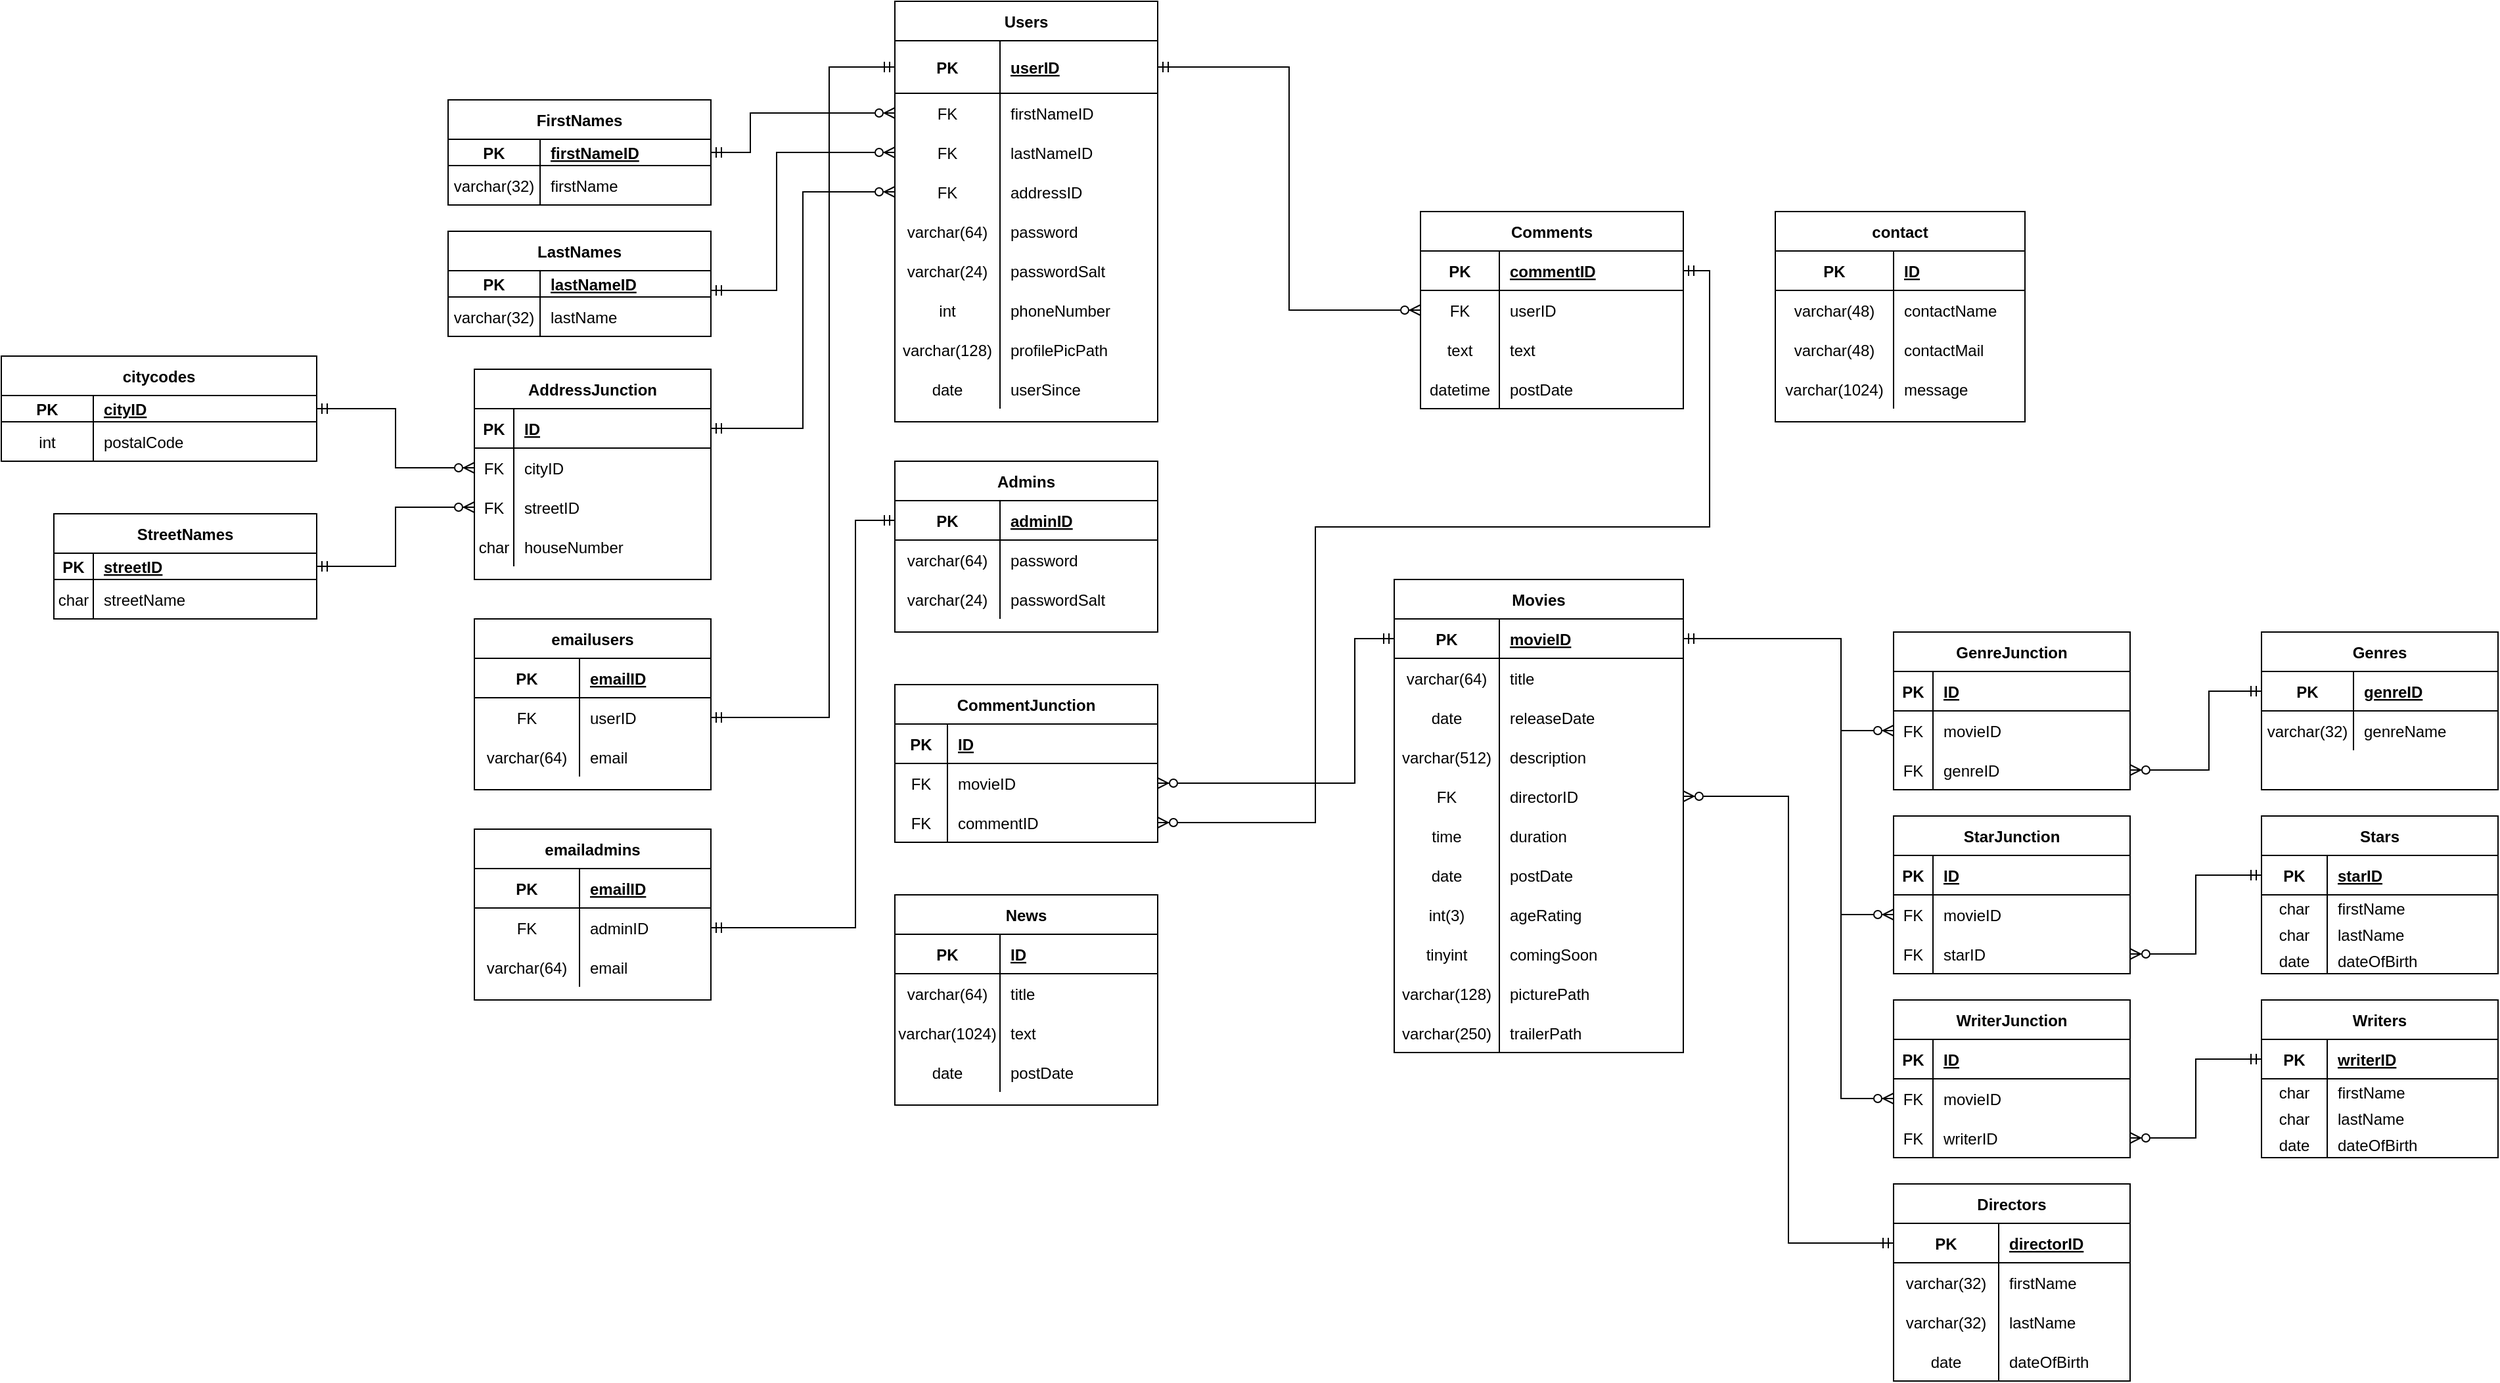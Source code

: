 <mxfile version="14.5.1" type="device"><diagram id="R2lEEEUBdFMjLlhIrx00" name="Page-1"><mxGraphModel dx="3152" dy="1060" grid="1" gridSize="10" guides="1" tooltips="1" connect="1" arrows="1" fold="1" page="1" pageScale="1" pageWidth="850" pageHeight="1100" math="0" shadow="0" extFonts="Permanent Marker^https://fonts.googleapis.com/css?family=Permanent+Marker"><root><mxCell id="0"/><mxCell id="1" parent="0"/><mxCell id="nMNBnjTR2JIQNkcHj_Rx-1" value="Users" style="shape=table;startSize=30;container=1;collapsible=1;childLayout=tableLayout;fixedRows=1;rowLines=0;fontStyle=1;align=center;resizeLast=1;" parent="1" vertex="1"><mxGeometry y="25" width="200" height="320" as="geometry"/></mxCell><mxCell id="nMNBnjTR2JIQNkcHj_Rx-2" value="" style="shape=partialRectangle;collapsible=0;dropTarget=0;pointerEvents=0;fillColor=none;top=0;left=0;bottom=1;right=0;points=[[0,0.5],[1,0.5]];portConstraint=eastwest;" parent="nMNBnjTR2JIQNkcHj_Rx-1" vertex="1"><mxGeometry y="30" width="200" height="40" as="geometry"/></mxCell><mxCell id="nMNBnjTR2JIQNkcHj_Rx-3" value="PK" style="shape=partialRectangle;connectable=0;fillColor=none;top=0;left=0;bottom=0;right=0;fontStyle=1;overflow=hidden;" parent="nMNBnjTR2JIQNkcHj_Rx-2" vertex="1"><mxGeometry width="80" height="40" as="geometry"/></mxCell><mxCell id="nMNBnjTR2JIQNkcHj_Rx-4" value="userID" style="shape=partialRectangle;connectable=0;fillColor=none;top=0;left=0;bottom=0;right=0;align=left;spacingLeft=6;fontStyle=5;overflow=hidden;" parent="nMNBnjTR2JIQNkcHj_Rx-2" vertex="1"><mxGeometry x="80" width="120" height="40" as="geometry"/></mxCell><mxCell id="nMNBnjTR2JIQNkcHj_Rx-5" value="" style="shape=partialRectangle;collapsible=0;dropTarget=0;pointerEvents=0;fillColor=none;top=0;left=0;bottom=0;right=0;points=[[0,0.5],[1,0.5]];portConstraint=eastwest;" parent="nMNBnjTR2JIQNkcHj_Rx-1" vertex="1"><mxGeometry y="70" width="200" height="30" as="geometry"/></mxCell><mxCell id="nMNBnjTR2JIQNkcHj_Rx-6" value="FK" style="shape=partialRectangle;connectable=0;fillColor=none;top=0;left=0;bottom=0;right=0;editable=1;overflow=hidden;" parent="nMNBnjTR2JIQNkcHj_Rx-5" vertex="1"><mxGeometry width="80" height="30" as="geometry"/></mxCell><mxCell id="nMNBnjTR2JIQNkcHj_Rx-7" value="firstNameID" style="shape=partialRectangle;connectable=0;fillColor=none;top=0;left=0;bottom=0;right=0;align=left;spacingLeft=6;overflow=hidden;" parent="nMNBnjTR2JIQNkcHj_Rx-5" vertex="1"><mxGeometry x="80" width="120" height="30" as="geometry"/></mxCell><mxCell id="3HFS994KgyDE3y9r2O1v-63" value="" style="shape=partialRectangle;collapsible=0;dropTarget=0;pointerEvents=0;fillColor=none;top=0;left=0;bottom=0;right=0;points=[[0,0.5],[1,0.5]];portConstraint=eastwest;" parent="nMNBnjTR2JIQNkcHj_Rx-1" vertex="1"><mxGeometry y="100" width="200" height="30" as="geometry"/></mxCell><mxCell id="3HFS994KgyDE3y9r2O1v-64" value="FK" style="shape=partialRectangle;connectable=0;fillColor=none;top=0;left=0;bottom=0;right=0;fontStyle=0;overflow=hidden;" parent="3HFS994KgyDE3y9r2O1v-63" vertex="1"><mxGeometry width="80" height="30" as="geometry"/></mxCell><mxCell id="3HFS994KgyDE3y9r2O1v-65" value="lastNameID" style="shape=partialRectangle;connectable=0;fillColor=none;top=0;left=0;bottom=0;right=0;align=left;spacingLeft=6;fontStyle=0;overflow=hidden;" parent="3HFS994KgyDE3y9r2O1v-63" vertex="1"><mxGeometry x="80" width="120" height="30" as="geometry"/></mxCell><mxCell id="3HFS994KgyDE3y9r2O1v-68" value="" style="shape=partialRectangle;collapsible=0;dropTarget=0;pointerEvents=0;fillColor=none;top=0;left=0;bottom=0;right=0;points=[[0,0.5],[1,0.5]];portConstraint=eastwest;" parent="nMNBnjTR2JIQNkcHj_Rx-1" vertex="1"><mxGeometry y="130" width="200" height="30" as="geometry"/></mxCell><mxCell id="3HFS994KgyDE3y9r2O1v-69" value="FK" style="shape=partialRectangle;connectable=0;fillColor=none;top=0;left=0;bottom=0;right=0;fontStyle=0;overflow=hidden;" parent="3HFS994KgyDE3y9r2O1v-68" vertex="1"><mxGeometry width="80" height="30" as="geometry"/></mxCell><mxCell id="3HFS994KgyDE3y9r2O1v-70" value="addressID" style="shape=partialRectangle;connectable=0;fillColor=none;top=0;left=0;bottom=0;right=0;align=left;spacingLeft=6;fontStyle=0;overflow=hidden;" parent="3HFS994KgyDE3y9r2O1v-68" vertex="1"><mxGeometry x="80" width="120" height="30" as="geometry"/></mxCell><mxCell id="nMNBnjTR2JIQNkcHj_Rx-8" value="" style="shape=partialRectangle;collapsible=0;dropTarget=0;pointerEvents=0;fillColor=none;top=0;left=0;bottom=0;right=0;points=[[0,0.5],[1,0.5]];portConstraint=eastwest;" parent="nMNBnjTR2JIQNkcHj_Rx-1" vertex="1"><mxGeometry y="160" width="200" height="30" as="geometry"/></mxCell><mxCell id="nMNBnjTR2JIQNkcHj_Rx-9" value="varchar(64)" style="shape=partialRectangle;connectable=0;fillColor=none;top=0;left=0;bottom=0;right=0;editable=1;overflow=hidden;" parent="nMNBnjTR2JIQNkcHj_Rx-8" vertex="1"><mxGeometry width="80" height="30" as="geometry"/></mxCell><mxCell id="nMNBnjTR2JIQNkcHj_Rx-10" value="password" style="shape=partialRectangle;connectable=0;fillColor=none;top=0;left=0;bottom=0;right=0;align=left;spacingLeft=6;overflow=hidden;" parent="nMNBnjTR2JIQNkcHj_Rx-8" vertex="1"><mxGeometry x="80" width="120" height="30" as="geometry"/></mxCell><mxCell id="I_xBtYQPh31bcCsBqdls-13" value="" style="shape=partialRectangle;collapsible=0;dropTarget=0;pointerEvents=0;fillColor=none;top=0;left=0;bottom=0;right=0;points=[[0,0.5],[1,0.5]];portConstraint=eastwest;" parent="nMNBnjTR2JIQNkcHj_Rx-1" vertex="1"><mxGeometry y="190" width="200" height="30" as="geometry"/></mxCell><mxCell id="I_xBtYQPh31bcCsBqdls-14" value="varchar(24)" style="shape=partialRectangle;connectable=0;fillColor=none;top=0;left=0;bottom=0;right=0;fontStyle=0;overflow=hidden;" parent="I_xBtYQPh31bcCsBqdls-13" vertex="1"><mxGeometry width="80" height="30" as="geometry"/></mxCell><mxCell id="I_xBtYQPh31bcCsBqdls-15" value="passwordSalt" style="shape=partialRectangle;connectable=0;fillColor=none;top=0;left=0;bottom=0;right=0;align=left;spacingLeft=6;fontStyle=0;overflow=hidden;" parent="I_xBtYQPh31bcCsBqdls-13" vertex="1"><mxGeometry x="80" width="120" height="30" as="geometry"/></mxCell><mxCell id="3HFS994KgyDE3y9r2O1v-78" value="" style="shape=partialRectangle;collapsible=0;dropTarget=0;pointerEvents=0;fillColor=none;top=0;left=0;bottom=0;right=0;points=[[0,0.5],[1,0.5]];portConstraint=eastwest;" parent="nMNBnjTR2JIQNkcHj_Rx-1" vertex="1"><mxGeometry y="220" width="200" height="30" as="geometry"/></mxCell><mxCell id="3HFS994KgyDE3y9r2O1v-79" value="int" style="shape=partialRectangle;connectable=0;fillColor=none;top=0;left=0;bottom=0;right=0;fontStyle=0;overflow=hidden;" parent="3HFS994KgyDE3y9r2O1v-78" vertex="1"><mxGeometry width="80" height="30" as="geometry"/></mxCell><mxCell id="3HFS994KgyDE3y9r2O1v-80" value="phoneNumber" style="shape=partialRectangle;connectable=0;fillColor=none;top=0;left=0;bottom=0;right=0;align=left;spacingLeft=6;fontStyle=0;overflow=hidden;" parent="3HFS994KgyDE3y9r2O1v-78" vertex="1"><mxGeometry x="80" width="120" height="30" as="geometry"/></mxCell><mxCell id="3HFS994KgyDE3y9r2O1v-84" value="" style="shape=partialRectangle;collapsible=0;dropTarget=0;pointerEvents=0;fillColor=none;top=0;left=0;bottom=0;right=0;points=[[0,0.5],[1,0.5]];portConstraint=eastwest;" parent="nMNBnjTR2JIQNkcHj_Rx-1" vertex="1"><mxGeometry y="250" width="200" height="30" as="geometry"/></mxCell><mxCell id="3HFS994KgyDE3y9r2O1v-85" value="varchar(128)" style="shape=partialRectangle;connectable=0;fillColor=none;top=0;left=0;bottom=0;right=0;fontStyle=0;overflow=hidden;" parent="3HFS994KgyDE3y9r2O1v-84" vertex="1"><mxGeometry width="80" height="30" as="geometry"/></mxCell><mxCell id="3HFS994KgyDE3y9r2O1v-86" value="profilePicPath" style="shape=partialRectangle;connectable=0;fillColor=none;top=0;left=0;bottom=0;right=0;align=left;spacingLeft=6;fontStyle=0;overflow=hidden;" parent="3HFS994KgyDE3y9r2O1v-84" vertex="1"><mxGeometry x="80" width="120" height="30" as="geometry"/></mxCell><mxCell id="3HFS994KgyDE3y9r2O1v-75" value="" style="shape=partialRectangle;collapsible=0;dropTarget=0;pointerEvents=0;fillColor=none;top=0;left=0;bottom=0;right=0;points=[[0,0.5],[1,0.5]];portConstraint=eastwest;" parent="nMNBnjTR2JIQNkcHj_Rx-1" vertex="1"><mxGeometry y="280" width="200" height="30" as="geometry"/></mxCell><mxCell id="3HFS994KgyDE3y9r2O1v-76" value="date" style="shape=partialRectangle;connectable=0;fillColor=none;top=0;left=0;bottom=0;right=0;fontStyle=0;overflow=hidden;" parent="3HFS994KgyDE3y9r2O1v-75" vertex="1"><mxGeometry width="80" height="30" as="geometry"/></mxCell><mxCell id="3HFS994KgyDE3y9r2O1v-77" value="userSince" style="shape=partialRectangle;connectable=0;fillColor=none;top=0;left=0;bottom=0;right=0;align=left;spacingLeft=6;fontStyle=0;overflow=hidden;" parent="3HFS994KgyDE3y9r2O1v-75" vertex="1"><mxGeometry x="80" width="120" height="30" as="geometry"/></mxCell><mxCell id="nMNBnjTR2JIQNkcHj_Rx-14" value="Movies" style="shape=table;startSize=30;container=1;collapsible=1;childLayout=tableLayout;fixedRows=1;rowLines=0;fontStyle=1;align=center;resizeLast=1;" parent="1" vertex="1"><mxGeometry x="380" y="465" width="220" height="360" as="geometry"/></mxCell><mxCell id="nMNBnjTR2JIQNkcHj_Rx-15" value="" style="shape=partialRectangle;collapsible=0;dropTarget=0;pointerEvents=0;fillColor=none;top=0;left=0;bottom=1;right=0;points=[[0,0.5],[1,0.5]];portConstraint=eastwest;" parent="nMNBnjTR2JIQNkcHj_Rx-14" vertex="1"><mxGeometry y="30" width="220" height="30" as="geometry"/></mxCell><mxCell id="nMNBnjTR2JIQNkcHj_Rx-16" value="PK" style="shape=partialRectangle;connectable=0;fillColor=none;top=0;left=0;bottom=0;right=0;fontStyle=1;overflow=hidden;" parent="nMNBnjTR2JIQNkcHj_Rx-15" vertex="1"><mxGeometry width="80" height="30" as="geometry"/></mxCell><mxCell id="nMNBnjTR2JIQNkcHj_Rx-17" value="movieID" style="shape=partialRectangle;connectable=0;fillColor=none;top=0;left=0;bottom=0;right=0;align=left;spacingLeft=6;fontStyle=5;overflow=hidden;" parent="nMNBnjTR2JIQNkcHj_Rx-15" vertex="1"><mxGeometry x="80" width="140" height="30" as="geometry"/></mxCell><mxCell id="nMNBnjTR2JIQNkcHj_Rx-18" value="" style="shape=partialRectangle;collapsible=0;dropTarget=0;pointerEvents=0;fillColor=none;top=0;left=0;bottom=0;right=0;points=[[0,0.5],[1,0.5]];portConstraint=eastwest;" parent="nMNBnjTR2JIQNkcHj_Rx-14" vertex="1"><mxGeometry y="60" width="220" height="30" as="geometry"/></mxCell><mxCell id="nMNBnjTR2JIQNkcHj_Rx-19" value="varchar(64)" style="shape=partialRectangle;connectable=0;fillColor=none;top=0;left=0;bottom=0;right=0;editable=1;overflow=hidden;" parent="nMNBnjTR2JIQNkcHj_Rx-18" vertex="1"><mxGeometry width="80" height="30" as="geometry"/></mxCell><mxCell id="nMNBnjTR2JIQNkcHj_Rx-20" value="title" style="shape=partialRectangle;connectable=0;fillColor=none;top=0;left=0;bottom=0;right=0;align=left;spacingLeft=6;overflow=hidden;" parent="nMNBnjTR2JIQNkcHj_Rx-18" vertex="1"><mxGeometry x="80" width="140" height="30" as="geometry"/></mxCell><mxCell id="nMNBnjTR2JIQNkcHj_Rx-21" value="" style="shape=partialRectangle;collapsible=0;dropTarget=0;pointerEvents=0;fillColor=none;top=0;left=0;bottom=0;right=0;points=[[0,0.5],[1,0.5]];portConstraint=eastwest;" parent="nMNBnjTR2JIQNkcHj_Rx-14" vertex="1"><mxGeometry y="90" width="220" height="30" as="geometry"/></mxCell><mxCell id="nMNBnjTR2JIQNkcHj_Rx-22" value="date" style="shape=partialRectangle;connectable=0;fillColor=none;top=0;left=0;bottom=0;right=0;editable=1;overflow=hidden;" parent="nMNBnjTR2JIQNkcHj_Rx-21" vertex="1"><mxGeometry width="80" height="30" as="geometry"/></mxCell><mxCell id="nMNBnjTR2JIQNkcHj_Rx-23" value="releaseDate" style="shape=partialRectangle;connectable=0;fillColor=none;top=0;left=0;bottom=0;right=0;align=left;spacingLeft=6;overflow=hidden;" parent="nMNBnjTR2JIQNkcHj_Rx-21" vertex="1"><mxGeometry x="80" width="140" height="30" as="geometry"/></mxCell><mxCell id="nMNBnjTR2JIQNkcHj_Rx-24" value="" style="shape=partialRectangle;collapsible=0;dropTarget=0;pointerEvents=0;fillColor=none;top=0;left=0;bottom=0;right=0;points=[[0,0.5],[1,0.5]];portConstraint=eastwest;" parent="nMNBnjTR2JIQNkcHj_Rx-14" vertex="1"><mxGeometry y="120" width="220" height="30" as="geometry"/></mxCell><mxCell id="nMNBnjTR2JIQNkcHj_Rx-25" value="varchar(512)" style="shape=partialRectangle;connectable=0;fillColor=none;top=0;left=0;bottom=0;right=0;editable=1;overflow=hidden;" parent="nMNBnjTR2JIQNkcHj_Rx-24" vertex="1"><mxGeometry width="80" height="30" as="geometry"/></mxCell><mxCell id="nMNBnjTR2JIQNkcHj_Rx-26" value="description" style="shape=partialRectangle;connectable=0;fillColor=none;top=0;left=0;bottom=0;right=0;align=left;spacingLeft=6;overflow=hidden;" parent="nMNBnjTR2JIQNkcHj_Rx-24" vertex="1"><mxGeometry x="80" width="140" height="30" as="geometry"/></mxCell><mxCell id="khvKapDwJQRPR5wDbSqp-39" value="" style="shape=partialRectangle;collapsible=0;dropTarget=0;pointerEvents=0;fillColor=none;top=0;left=0;bottom=0;right=0;points=[[0,0.5],[1,0.5]];portConstraint=eastwest;" parent="nMNBnjTR2JIQNkcHj_Rx-14" vertex="1"><mxGeometry y="150" width="220" height="30" as="geometry"/></mxCell><mxCell id="khvKapDwJQRPR5wDbSqp-40" value="FK" style="shape=partialRectangle;connectable=0;fillColor=none;top=0;left=0;bottom=0;right=0;fontStyle=0;overflow=hidden;" parent="khvKapDwJQRPR5wDbSqp-39" vertex="1"><mxGeometry width="80" height="30" as="geometry"/></mxCell><mxCell id="khvKapDwJQRPR5wDbSqp-41" value="directorID" style="shape=partialRectangle;connectable=0;fillColor=none;top=0;left=0;bottom=0;right=0;align=left;spacingLeft=6;fontStyle=0;overflow=hidden;" parent="khvKapDwJQRPR5wDbSqp-39" vertex="1"><mxGeometry x="80" width="140" height="30" as="geometry"/></mxCell><mxCell id="khvKapDwJQRPR5wDbSqp-56" value="" style="shape=partialRectangle;collapsible=0;dropTarget=0;pointerEvents=0;fillColor=none;top=0;left=0;bottom=0;right=0;points=[[0,0.5],[1,0.5]];portConstraint=eastwest;" parent="nMNBnjTR2JIQNkcHj_Rx-14" vertex="1"><mxGeometry y="180" width="220" height="30" as="geometry"/></mxCell><mxCell id="khvKapDwJQRPR5wDbSqp-57" value="time" style="shape=partialRectangle;connectable=0;fillColor=none;top=0;left=0;bottom=0;right=0;fontStyle=0;overflow=hidden;" parent="khvKapDwJQRPR5wDbSqp-56" vertex="1"><mxGeometry width="80" height="30" as="geometry"/></mxCell><mxCell id="khvKapDwJQRPR5wDbSqp-58" value="duration" style="shape=partialRectangle;connectable=0;fillColor=none;top=0;left=0;bottom=0;right=0;align=left;spacingLeft=6;fontStyle=0;overflow=hidden;" parent="khvKapDwJQRPR5wDbSqp-56" vertex="1"><mxGeometry x="80" width="140" height="30" as="geometry"/></mxCell><mxCell id="khvKapDwJQRPR5wDbSqp-116" value="" style="shape=partialRectangle;collapsible=0;dropTarget=0;pointerEvents=0;fillColor=none;top=0;left=0;bottom=0;right=0;points=[[0,0.5],[1,0.5]];portConstraint=eastwest;" parent="nMNBnjTR2JIQNkcHj_Rx-14" vertex="1"><mxGeometry y="210" width="220" height="30" as="geometry"/></mxCell><mxCell id="khvKapDwJQRPR5wDbSqp-117" value="date" style="shape=partialRectangle;connectable=0;fillColor=none;top=0;left=0;bottom=0;right=0;fontStyle=0;overflow=hidden;" parent="khvKapDwJQRPR5wDbSqp-116" vertex="1"><mxGeometry width="80" height="30" as="geometry"/></mxCell><mxCell id="khvKapDwJQRPR5wDbSqp-118" value="postDate" style="shape=partialRectangle;connectable=0;fillColor=none;top=0;left=0;bottom=0;right=0;align=left;spacingLeft=6;fontStyle=0;overflow=hidden;" parent="khvKapDwJQRPR5wDbSqp-116" vertex="1"><mxGeometry x="80" width="140" height="30" as="geometry"/></mxCell><mxCell id="khvKapDwJQRPR5wDbSqp-239" value="" style="shape=partialRectangle;collapsible=0;dropTarget=0;pointerEvents=0;fillColor=none;top=0;left=0;bottom=0;right=0;points=[[0,0.5],[1,0.5]];portConstraint=eastwest;" parent="nMNBnjTR2JIQNkcHj_Rx-14" vertex="1"><mxGeometry y="240" width="220" height="30" as="geometry"/></mxCell><mxCell id="khvKapDwJQRPR5wDbSqp-240" value="int(3)" style="shape=partialRectangle;connectable=0;fillColor=none;top=0;left=0;bottom=0;right=0;fontStyle=0;overflow=hidden;" parent="khvKapDwJQRPR5wDbSqp-239" vertex="1"><mxGeometry width="80" height="30" as="geometry"/></mxCell><mxCell id="khvKapDwJQRPR5wDbSqp-241" value="ageRating" style="shape=partialRectangle;connectable=0;fillColor=none;top=0;left=0;bottom=0;right=0;align=left;spacingLeft=6;fontStyle=0;overflow=hidden;" parent="khvKapDwJQRPR5wDbSqp-239" vertex="1"><mxGeometry x="80" width="140" height="30" as="geometry"/></mxCell><mxCell id="khvKapDwJQRPR5wDbSqp-245" value="" style="shape=partialRectangle;collapsible=0;dropTarget=0;pointerEvents=0;fillColor=none;top=0;left=0;bottom=0;right=0;points=[[0,0.5],[1,0.5]];portConstraint=eastwest;" parent="nMNBnjTR2JIQNkcHj_Rx-14" vertex="1"><mxGeometry y="270" width="220" height="30" as="geometry"/></mxCell><mxCell id="khvKapDwJQRPR5wDbSqp-246" value="tinyint" style="shape=partialRectangle;connectable=0;fillColor=none;top=0;left=0;bottom=0;right=0;fontStyle=0;overflow=hidden;" parent="khvKapDwJQRPR5wDbSqp-245" vertex="1"><mxGeometry width="80" height="30" as="geometry"/></mxCell><mxCell id="khvKapDwJQRPR5wDbSqp-247" value="comingSoon" style="shape=partialRectangle;connectable=0;fillColor=none;top=0;left=0;bottom=0;right=0;align=left;spacingLeft=6;fontStyle=0;overflow=hidden;" parent="khvKapDwJQRPR5wDbSqp-245" vertex="1"><mxGeometry x="80" width="140" height="30" as="geometry"/></mxCell><mxCell id="dhKz2d7WvzUe5BqJ2KDc-1" value="" style="shape=partialRectangle;collapsible=0;dropTarget=0;pointerEvents=0;fillColor=none;top=0;left=0;bottom=0;right=0;points=[[0,0.5],[1,0.5]];portConstraint=eastwest;" parent="nMNBnjTR2JIQNkcHj_Rx-14" vertex="1"><mxGeometry y="300" width="220" height="30" as="geometry"/></mxCell><mxCell id="dhKz2d7WvzUe5BqJ2KDc-2" value="varchar(128)" style="shape=partialRectangle;connectable=0;fillColor=none;top=0;left=0;bottom=0;right=0;fontStyle=0;overflow=hidden;" parent="dhKz2d7WvzUe5BqJ2KDc-1" vertex="1"><mxGeometry width="80" height="30" as="geometry"/></mxCell><mxCell id="dhKz2d7WvzUe5BqJ2KDc-3" value="picturePath" style="shape=partialRectangle;connectable=0;fillColor=none;top=0;left=0;bottom=0;right=0;align=left;spacingLeft=6;fontStyle=0;overflow=hidden;" parent="dhKz2d7WvzUe5BqJ2KDc-1" vertex="1"><mxGeometry x="80" width="140" height="30" as="geometry"/></mxCell><mxCell id="I_xBtYQPh31bcCsBqdls-10" value="" style="shape=partialRectangle;collapsible=0;dropTarget=0;pointerEvents=0;fillColor=none;top=0;left=0;bottom=0;right=0;points=[[0,0.5],[1,0.5]];portConstraint=eastwest;" parent="nMNBnjTR2JIQNkcHj_Rx-14" vertex="1"><mxGeometry y="330" width="220" height="30" as="geometry"/></mxCell><mxCell id="I_xBtYQPh31bcCsBqdls-11" value="varchar(250)" style="shape=partialRectangle;connectable=0;fillColor=none;top=0;left=0;bottom=0;right=0;fontStyle=0;overflow=hidden;" parent="I_xBtYQPh31bcCsBqdls-10" vertex="1"><mxGeometry width="80" height="30" as="geometry"/></mxCell><mxCell id="I_xBtYQPh31bcCsBqdls-12" value="trailerPath" style="shape=partialRectangle;connectable=0;fillColor=none;top=0;left=0;bottom=0;right=0;align=left;spacingLeft=6;fontStyle=0;overflow=hidden;" parent="I_xBtYQPh31bcCsBqdls-10" vertex="1"><mxGeometry x="80" width="140" height="30" as="geometry"/></mxCell><mxCell id="nMNBnjTR2JIQNkcHj_Rx-27" value="Comments" style="shape=table;startSize=30;container=1;collapsible=1;childLayout=tableLayout;fixedRows=1;rowLines=0;fontStyle=1;align=center;resizeLast=1;" parent="1" vertex="1"><mxGeometry x="400" y="185" width="200" height="150" as="geometry"/></mxCell><mxCell id="nMNBnjTR2JIQNkcHj_Rx-28" value="" style="shape=partialRectangle;collapsible=0;dropTarget=0;pointerEvents=0;fillColor=none;top=0;left=0;bottom=1;right=0;points=[[0,0.5],[1,0.5]];portConstraint=eastwest;" parent="nMNBnjTR2JIQNkcHj_Rx-27" vertex="1"><mxGeometry y="30" width="200" height="30" as="geometry"/></mxCell><mxCell id="nMNBnjTR2JIQNkcHj_Rx-29" value="PK" style="shape=partialRectangle;connectable=0;fillColor=none;top=0;left=0;bottom=0;right=0;fontStyle=1;overflow=hidden;" parent="nMNBnjTR2JIQNkcHj_Rx-28" vertex="1"><mxGeometry width="60" height="30" as="geometry"/></mxCell><mxCell id="nMNBnjTR2JIQNkcHj_Rx-30" value="commentID" style="shape=partialRectangle;connectable=0;fillColor=none;top=0;left=0;bottom=0;right=0;align=left;spacingLeft=6;fontStyle=5;overflow=hidden;" parent="nMNBnjTR2JIQNkcHj_Rx-28" vertex="1"><mxGeometry x="60" width="140" height="30" as="geometry"/></mxCell><mxCell id="nMNBnjTR2JIQNkcHj_Rx-31" value="" style="shape=partialRectangle;collapsible=0;dropTarget=0;pointerEvents=0;fillColor=none;top=0;left=0;bottom=0;right=0;points=[[0,0.5],[1,0.5]];portConstraint=eastwest;" parent="nMNBnjTR2JIQNkcHj_Rx-27" vertex="1"><mxGeometry y="60" width="200" height="30" as="geometry"/></mxCell><mxCell id="nMNBnjTR2JIQNkcHj_Rx-32" value="FK" style="shape=partialRectangle;connectable=0;fillColor=none;top=0;left=0;bottom=0;right=0;editable=1;overflow=hidden;" parent="nMNBnjTR2JIQNkcHj_Rx-31" vertex="1"><mxGeometry width="60" height="30" as="geometry"/></mxCell><mxCell id="nMNBnjTR2JIQNkcHj_Rx-33" value="userID" style="shape=partialRectangle;connectable=0;fillColor=none;top=0;left=0;bottom=0;right=0;align=left;spacingLeft=6;overflow=hidden;" parent="nMNBnjTR2JIQNkcHj_Rx-31" vertex="1"><mxGeometry x="60" width="140" height="30" as="geometry"/></mxCell><mxCell id="nMNBnjTR2JIQNkcHj_Rx-34" value="" style="shape=partialRectangle;collapsible=0;dropTarget=0;pointerEvents=0;fillColor=none;top=0;left=0;bottom=0;right=0;points=[[0,0.5],[1,0.5]];portConstraint=eastwest;" parent="nMNBnjTR2JIQNkcHj_Rx-27" vertex="1"><mxGeometry y="90" width="200" height="30" as="geometry"/></mxCell><mxCell id="nMNBnjTR2JIQNkcHj_Rx-35" value="text" style="shape=partialRectangle;connectable=0;fillColor=none;top=0;left=0;bottom=0;right=0;editable=1;overflow=hidden;" parent="nMNBnjTR2JIQNkcHj_Rx-34" vertex="1"><mxGeometry width="60" height="30" as="geometry"/></mxCell><mxCell id="nMNBnjTR2JIQNkcHj_Rx-36" value="text" style="shape=partialRectangle;connectable=0;fillColor=none;top=0;left=0;bottom=0;right=0;align=left;spacingLeft=6;overflow=hidden;" parent="nMNBnjTR2JIQNkcHj_Rx-34" vertex="1"><mxGeometry x="60" width="140" height="30" as="geometry"/></mxCell><mxCell id="khvKapDwJQRPR5wDbSqp-110" value="" style="shape=partialRectangle;collapsible=0;dropTarget=0;pointerEvents=0;fillColor=none;top=0;left=0;bottom=0;right=0;points=[[0,0.5],[1,0.5]];portConstraint=eastwest;" parent="nMNBnjTR2JIQNkcHj_Rx-27" vertex="1"><mxGeometry y="120" width="200" height="30" as="geometry"/></mxCell><mxCell id="khvKapDwJQRPR5wDbSqp-111" value="datetime" style="shape=partialRectangle;connectable=0;fillColor=none;top=0;left=0;bottom=0;right=0;fontStyle=0;overflow=hidden;" parent="khvKapDwJQRPR5wDbSqp-110" vertex="1"><mxGeometry width="60" height="30" as="geometry"/></mxCell><mxCell id="khvKapDwJQRPR5wDbSqp-112" value="postDate" style="shape=partialRectangle;connectable=0;fillColor=none;top=0;left=0;bottom=0;right=0;align=left;spacingLeft=6;fontStyle=0;overflow=hidden;" parent="khvKapDwJQRPR5wDbSqp-110" vertex="1"><mxGeometry x="60" width="140" height="30" as="geometry"/></mxCell><mxCell id="nMNBnjTR2JIQNkcHj_Rx-40" style="edgeStyle=orthogonalEdgeStyle;rounded=0;orthogonalLoop=1;jettySize=auto;html=1;exitX=1;exitY=0.5;exitDx=0;exitDy=0;entryX=0;entryY=0.5;entryDx=0;entryDy=0;endArrow=ERzeroToMany;endFill=1;startArrow=ERmandOne;startFill=0;" parent="1" source="nMNBnjTR2JIQNkcHj_Rx-2" target="nMNBnjTR2JIQNkcHj_Rx-31" edge="1"><mxGeometry relative="1" as="geometry"><Array as="points"><mxPoint x="300" y="75"/><mxPoint x="300" y="260"/></Array></mxGeometry></mxCell><mxCell id="khvKapDwJQRPR5wDbSqp-7" value="" style="shape=partialRectangle;connectable=0;fillColor=none;top=0;left=0;bottom=0;right=0;editable=1;overflow=hidden;" parent="1" vertex="1"><mxGeometry x="400" y="415" width="30" height="30" as="geometry"/></mxCell><mxCell id="khvKapDwJQRPR5wDbSqp-9" value="contact" style="shape=table;startSize=30;container=1;collapsible=1;childLayout=tableLayout;fixedRows=1;rowLines=0;fontStyle=1;align=center;resizeLast=1;" parent="1" vertex="1"><mxGeometry x="670" y="185" width="190" height="160" as="geometry"/></mxCell><mxCell id="khvKapDwJQRPR5wDbSqp-10" value="" style="shape=partialRectangle;collapsible=0;dropTarget=0;pointerEvents=0;fillColor=none;top=0;left=0;bottom=1;right=0;points=[[0,0.5],[1,0.5]];portConstraint=eastwest;" parent="khvKapDwJQRPR5wDbSqp-9" vertex="1"><mxGeometry y="30" width="190" height="30" as="geometry"/></mxCell><mxCell id="khvKapDwJQRPR5wDbSqp-11" value="PK" style="shape=partialRectangle;connectable=0;fillColor=none;top=0;left=0;bottom=0;right=0;fontStyle=1;overflow=hidden;" parent="khvKapDwJQRPR5wDbSqp-10" vertex="1"><mxGeometry width="90" height="30" as="geometry"/></mxCell><mxCell id="khvKapDwJQRPR5wDbSqp-12" value="ID" style="shape=partialRectangle;connectable=0;fillColor=none;top=0;left=0;bottom=0;right=0;align=left;spacingLeft=6;fontStyle=5;overflow=hidden;" parent="khvKapDwJQRPR5wDbSqp-10" vertex="1"><mxGeometry x="90" width="100" height="30" as="geometry"/></mxCell><mxCell id="khvKapDwJQRPR5wDbSqp-13" value="" style="shape=partialRectangle;collapsible=0;dropTarget=0;pointerEvents=0;fillColor=none;top=0;left=0;bottom=0;right=0;points=[[0,0.5],[1,0.5]];portConstraint=eastwest;" parent="khvKapDwJQRPR5wDbSqp-9" vertex="1"><mxGeometry y="60" width="190" height="30" as="geometry"/></mxCell><mxCell id="khvKapDwJQRPR5wDbSqp-14" value="varchar(48)" style="shape=partialRectangle;connectable=0;fillColor=none;top=0;left=0;bottom=0;right=0;editable=1;overflow=hidden;" parent="khvKapDwJQRPR5wDbSqp-13" vertex="1"><mxGeometry width="90" height="30" as="geometry"/></mxCell><mxCell id="khvKapDwJQRPR5wDbSqp-15" value="contactName" style="shape=partialRectangle;connectable=0;fillColor=none;top=0;left=0;bottom=0;right=0;align=left;spacingLeft=6;overflow=hidden;" parent="khvKapDwJQRPR5wDbSqp-13" vertex="1"><mxGeometry x="90" width="100" height="30" as="geometry"/></mxCell><mxCell id="khvKapDwJQRPR5wDbSqp-16" value="" style="shape=partialRectangle;collapsible=0;dropTarget=0;pointerEvents=0;fillColor=none;top=0;left=0;bottom=0;right=0;points=[[0,0.5],[1,0.5]];portConstraint=eastwest;" parent="khvKapDwJQRPR5wDbSqp-9" vertex="1"><mxGeometry y="90" width="190" height="30" as="geometry"/></mxCell><mxCell id="khvKapDwJQRPR5wDbSqp-17" value="varchar(48)" style="shape=partialRectangle;connectable=0;fillColor=none;top=0;left=0;bottom=0;right=0;editable=1;overflow=hidden;" parent="khvKapDwJQRPR5wDbSqp-16" vertex="1"><mxGeometry width="90" height="30" as="geometry"/></mxCell><mxCell id="khvKapDwJQRPR5wDbSqp-18" value="contactMail" style="shape=partialRectangle;connectable=0;fillColor=none;top=0;left=0;bottom=0;right=0;align=left;spacingLeft=6;overflow=hidden;" parent="khvKapDwJQRPR5wDbSqp-16" vertex="1"><mxGeometry x="90" width="100" height="30" as="geometry"/></mxCell><mxCell id="khvKapDwJQRPR5wDbSqp-19" value="" style="shape=partialRectangle;collapsible=0;dropTarget=0;pointerEvents=0;fillColor=none;top=0;left=0;bottom=0;right=0;points=[[0,0.5],[1,0.5]];portConstraint=eastwest;" parent="khvKapDwJQRPR5wDbSqp-9" vertex="1"><mxGeometry y="120" width="190" height="30" as="geometry"/></mxCell><mxCell id="khvKapDwJQRPR5wDbSqp-20" value="varchar(1024)" style="shape=partialRectangle;connectable=0;fillColor=none;top=0;left=0;bottom=0;right=0;editable=1;overflow=hidden;" parent="khvKapDwJQRPR5wDbSqp-19" vertex="1"><mxGeometry width="90" height="30" as="geometry"/></mxCell><mxCell id="khvKapDwJQRPR5wDbSqp-21" value="message" style="shape=partialRectangle;connectable=0;fillColor=none;top=0;left=0;bottom=0;right=0;align=left;spacingLeft=6;overflow=hidden;" parent="khvKapDwJQRPR5wDbSqp-19" vertex="1"><mxGeometry x="90" width="100" height="30" as="geometry"/></mxCell><mxCell id="khvKapDwJQRPR5wDbSqp-22" value="Directors" style="shape=table;startSize=30;container=1;collapsible=1;childLayout=tableLayout;fixedRows=1;rowLines=0;fontStyle=1;align=center;resizeLast=1;" parent="1" vertex="1"><mxGeometry x="760" y="925" width="180" height="150" as="geometry"/></mxCell><mxCell id="khvKapDwJQRPR5wDbSqp-23" value="" style="shape=partialRectangle;collapsible=0;dropTarget=0;pointerEvents=0;fillColor=none;top=0;left=0;bottom=1;right=0;points=[[0,0.5],[1,0.5]];portConstraint=eastwest;" parent="khvKapDwJQRPR5wDbSqp-22" vertex="1"><mxGeometry y="30" width="180" height="30" as="geometry"/></mxCell><mxCell id="khvKapDwJQRPR5wDbSqp-24" value="PK" style="shape=partialRectangle;connectable=0;fillColor=none;top=0;left=0;bottom=0;right=0;fontStyle=1;overflow=hidden;" parent="khvKapDwJQRPR5wDbSqp-23" vertex="1"><mxGeometry width="80" height="30" as="geometry"/></mxCell><mxCell id="khvKapDwJQRPR5wDbSqp-25" value="directorID" style="shape=partialRectangle;connectable=0;fillColor=none;top=0;left=0;bottom=0;right=0;align=left;spacingLeft=6;fontStyle=5;overflow=hidden;" parent="khvKapDwJQRPR5wDbSqp-23" vertex="1"><mxGeometry x="80" width="100" height="30" as="geometry"/></mxCell><mxCell id="khvKapDwJQRPR5wDbSqp-26" value="" style="shape=partialRectangle;collapsible=0;dropTarget=0;pointerEvents=0;fillColor=none;top=0;left=0;bottom=0;right=0;points=[[0,0.5],[1,0.5]];portConstraint=eastwest;" parent="khvKapDwJQRPR5wDbSqp-22" vertex="1"><mxGeometry y="60" width="180" height="30" as="geometry"/></mxCell><mxCell id="khvKapDwJQRPR5wDbSqp-27" value="varchar(32)" style="shape=partialRectangle;connectable=0;fillColor=none;top=0;left=0;bottom=0;right=0;editable=1;overflow=hidden;" parent="khvKapDwJQRPR5wDbSqp-26" vertex="1"><mxGeometry width="80" height="30" as="geometry"/></mxCell><mxCell id="khvKapDwJQRPR5wDbSqp-28" value="firstName" style="shape=partialRectangle;connectable=0;fillColor=none;top=0;left=0;bottom=0;right=0;align=left;spacingLeft=6;overflow=hidden;" parent="khvKapDwJQRPR5wDbSqp-26" vertex="1"><mxGeometry x="80" width="100" height="30" as="geometry"/></mxCell><mxCell id="khvKapDwJQRPR5wDbSqp-29" value="" style="shape=partialRectangle;collapsible=0;dropTarget=0;pointerEvents=0;fillColor=none;top=0;left=0;bottom=0;right=0;points=[[0,0.5],[1,0.5]];portConstraint=eastwest;" parent="khvKapDwJQRPR5wDbSqp-22" vertex="1"><mxGeometry y="90" width="180" height="30" as="geometry"/></mxCell><mxCell id="khvKapDwJQRPR5wDbSqp-30" value="varchar(32)" style="shape=partialRectangle;connectable=0;fillColor=none;top=0;left=0;bottom=0;right=0;editable=1;overflow=hidden;" parent="khvKapDwJQRPR5wDbSqp-29" vertex="1"><mxGeometry width="80" height="30" as="geometry"/></mxCell><mxCell id="khvKapDwJQRPR5wDbSqp-31" value="lastName" style="shape=partialRectangle;connectable=0;fillColor=none;top=0;left=0;bottom=0;right=0;align=left;spacingLeft=6;overflow=hidden;" parent="khvKapDwJQRPR5wDbSqp-29" vertex="1"><mxGeometry x="80" width="100" height="30" as="geometry"/></mxCell><mxCell id="khvKapDwJQRPR5wDbSqp-32" value="" style="shape=partialRectangle;collapsible=0;dropTarget=0;pointerEvents=0;fillColor=none;top=0;left=0;bottom=0;right=0;points=[[0,0.5],[1,0.5]];portConstraint=eastwest;" parent="khvKapDwJQRPR5wDbSqp-22" vertex="1"><mxGeometry y="120" width="180" height="30" as="geometry"/></mxCell><mxCell id="khvKapDwJQRPR5wDbSqp-33" value="date" style="shape=partialRectangle;connectable=0;fillColor=none;top=0;left=0;bottom=0;right=0;editable=1;overflow=hidden;" parent="khvKapDwJQRPR5wDbSqp-32" vertex="1"><mxGeometry width="80" height="30" as="geometry"/></mxCell><mxCell id="khvKapDwJQRPR5wDbSqp-34" value="dateOfBirth" style="shape=partialRectangle;connectable=0;fillColor=none;top=0;left=0;bottom=0;right=0;align=left;spacingLeft=6;overflow=hidden;" parent="khvKapDwJQRPR5wDbSqp-32" vertex="1"><mxGeometry x="80" width="100" height="30" as="geometry"/></mxCell><mxCell id="khvKapDwJQRPR5wDbSqp-42" style="edgeStyle=orthogonalEdgeStyle;rounded=0;orthogonalLoop=1;jettySize=auto;html=1;exitX=1;exitY=0.5;exitDx=0;exitDy=0;entryX=0;entryY=0.5;entryDx=0;entryDy=0;startArrow=ERzeroToMany;startFill=1;endArrow=ERmandOne;endFill=0;" parent="1" source="khvKapDwJQRPR5wDbSqp-39" target="khvKapDwJQRPR5wDbSqp-23" edge="1"><mxGeometry relative="1" as="geometry"/></mxCell><mxCell id="khvKapDwJQRPR5wDbSqp-43" value="News" style="shape=table;startSize=30;container=1;collapsible=1;childLayout=tableLayout;fixedRows=1;rowLines=0;fontStyle=1;align=center;resizeLast=1;" parent="1" vertex="1"><mxGeometry y="705" width="200" height="160" as="geometry"/></mxCell><mxCell id="khvKapDwJQRPR5wDbSqp-44" value="" style="shape=partialRectangle;collapsible=0;dropTarget=0;pointerEvents=0;fillColor=none;top=0;left=0;bottom=1;right=0;points=[[0,0.5],[1,0.5]];portConstraint=eastwest;" parent="khvKapDwJQRPR5wDbSqp-43" vertex="1"><mxGeometry y="30" width="200" height="30" as="geometry"/></mxCell><mxCell id="khvKapDwJQRPR5wDbSqp-45" value="PK" style="shape=partialRectangle;connectable=0;fillColor=none;top=0;left=0;bottom=0;right=0;fontStyle=1;overflow=hidden;" parent="khvKapDwJQRPR5wDbSqp-44" vertex="1"><mxGeometry width="80" height="30" as="geometry"/></mxCell><mxCell id="khvKapDwJQRPR5wDbSqp-46" value="ID" style="shape=partialRectangle;connectable=0;fillColor=none;top=0;left=0;bottom=0;right=0;align=left;spacingLeft=6;fontStyle=5;overflow=hidden;" parent="khvKapDwJQRPR5wDbSqp-44" vertex="1"><mxGeometry x="80" width="120" height="30" as="geometry"/></mxCell><mxCell id="khvKapDwJQRPR5wDbSqp-47" value="" style="shape=partialRectangle;collapsible=0;dropTarget=0;pointerEvents=0;fillColor=none;top=0;left=0;bottom=0;right=0;points=[[0,0.5],[1,0.5]];portConstraint=eastwest;" parent="khvKapDwJQRPR5wDbSqp-43" vertex="1"><mxGeometry y="60" width="200" height="30" as="geometry"/></mxCell><mxCell id="khvKapDwJQRPR5wDbSqp-48" value="varchar(64)" style="shape=partialRectangle;connectable=0;fillColor=none;top=0;left=0;bottom=0;right=0;editable=1;overflow=hidden;" parent="khvKapDwJQRPR5wDbSqp-47" vertex="1"><mxGeometry width="80" height="30" as="geometry"/></mxCell><mxCell id="khvKapDwJQRPR5wDbSqp-49" value="title" style="shape=partialRectangle;connectable=0;fillColor=none;top=0;left=0;bottom=0;right=0;align=left;spacingLeft=6;overflow=hidden;" parent="khvKapDwJQRPR5wDbSqp-47" vertex="1"><mxGeometry x="80" width="120" height="30" as="geometry"/></mxCell><mxCell id="khvKapDwJQRPR5wDbSqp-50" value="" style="shape=partialRectangle;collapsible=0;dropTarget=0;pointerEvents=0;fillColor=none;top=0;left=0;bottom=0;right=0;points=[[0,0.5],[1,0.5]];portConstraint=eastwest;" parent="khvKapDwJQRPR5wDbSqp-43" vertex="1"><mxGeometry y="90" width="200" height="30" as="geometry"/></mxCell><mxCell id="khvKapDwJQRPR5wDbSqp-51" value="varchar(1024)" style="shape=partialRectangle;connectable=0;fillColor=none;top=0;left=0;bottom=0;right=0;editable=1;overflow=hidden;" parent="khvKapDwJQRPR5wDbSqp-50" vertex="1"><mxGeometry width="80" height="30" as="geometry"/></mxCell><mxCell id="khvKapDwJQRPR5wDbSqp-52" value="text" style="shape=partialRectangle;connectable=0;fillColor=none;top=0;left=0;bottom=0;right=0;align=left;spacingLeft=6;overflow=hidden;" parent="khvKapDwJQRPR5wDbSqp-50" vertex="1"><mxGeometry x="80" width="120" height="30" as="geometry"/></mxCell><mxCell id="khvKapDwJQRPR5wDbSqp-53" value="" style="shape=partialRectangle;collapsible=0;dropTarget=0;pointerEvents=0;fillColor=none;top=0;left=0;bottom=0;right=0;points=[[0,0.5],[1,0.5]];portConstraint=eastwest;" parent="khvKapDwJQRPR5wDbSqp-43" vertex="1"><mxGeometry y="120" width="200" height="30" as="geometry"/></mxCell><mxCell id="khvKapDwJQRPR5wDbSqp-54" value="date" style="shape=partialRectangle;connectable=0;fillColor=none;top=0;left=0;bottom=0;right=0;editable=1;overflow=hidden;" parent="khvKapDwJQRPR5wDbSqp-53" vertex="1"><mxGeometry width="80" height="30" as="geometry"/></mxCell><mxCell id="khvKapDwJQRPR5wDbSqp-55" value="postDate" style="shape=partialRectangle;connectable=0;fillColor=none;top=0;left=0;bottom=0;right=0;align=left;spacingLeft=6;overflow=hidden;" parent="khvKapDwJQRPR5wDbSqp-53" vertex="1"><mxGeometry x="80" width="120" height="30" as="geometry"/></mxCell><mxCell id="khvKapDwJQRPR5wDbSqp-62" value="Genres" style="shape=table;startSize=30;container=1;collapsible=1;childLayout=tableLayout;fixedRows=1;rowLines=0;fontStyle=1;align=center;resizeLast=1;" parent="1" vertex="1"><mxGeometry x="1040" y="505" width="180" height="120" as="geometry"/></mxCell><mxCell id="khvKapDwJQRPR5wDbSqp-63" value="" style="shape=partialRectangle;collapsible=0;dropTarget=0;pointerEvents=0;fillColor=none;top=0;left=0;bottom=1;right=0;points=[[0,0.5],[1,0.5]];portConstraint=eastwest;" parent="khvKapDwJQRPR5wDbSqp-62" vertex="1"><mxGeometry y="30" width="180" height="30" as="geometry"/></mxCell><mxCell id="khvKapDwJQRPR5wDbSqp-64" value="PK" style="shape=partialRectangle;connectable=0;fillColor=none;top=0;left=0;bottom=0;right=0;fontStyle=1;overflow=hidden;" parent="khvKapDwJQRPR5wDbSqp-63" vertex="1"><mxGeometry width="70" height="30" as="geometry"/></mxCell><mxCell id="khvKapDwJQRPR5wDbSqp-65" value="genreID" style="shape=partialRectangle;connectable=0;fillColor=none;top=0;left=0;bottom=0;right=0;align=left;spacingLeft=6;fontStyle=5;overflow=hidden;" parent="khvKapDwJQRPR5wDbSqp-63" vertex="1"><mxGeometry x="70" width="110" height="30" as="geometry"/></mxCell><mxCell id="khvKapDwJQRPR5wDbSqp-66" value="" style="shape=partialRectangle;collapsible=0;dropTarget=0;pointerEvents=0;fillColor=none;top=0;left=0;bottom=0;right=0;points=[[0,0.5],[1,0.5]];portConstraint=eastwest;" parent="khvKapDwJQRPR5wDbSqp-62" vertex="1"><mxGeometry y="60" width="180" height="30" as="geometry"/></mxCell><mxCell id="khvKapDwJQRPR5wDbSqp-67" value="varchar(32)" style="shape=partialRectangle;connectable=0;fillColor=none;top=0;left=0;bottom=0;right=0;editable=1;overflow=hidden;" parent="khvKapDwJQRPR5wDbSqp-66" vertex="1"><mxGeometry width="70" height="30" as="geometry"/></mxCell><mxCell id="khvKapDwJQRPR5wDbSqp-68" value="genreName" style="shape=partialRectangle;connectable=0;fillColor=none;top=0;left=0;bottom=0;right=0;align=left;spacingLeft=6;overflow=hidden;" parent="khvKapDwJQRPR5wDbSqp-66" vertex="1"><mxGeometry x="70" width="110" height="30" as="geometry"/></mxCell><mxCell id="khvKapDwJQRPR5wDbSqp-78" value="GenreJunction" style="shape=table;startSize=30;container=1;collapsible=1;childLayout=tableLayout;fixedRows=1;rowLines=0;fontStyle=1;align=center;resizeLast=1;" parent="1" vertex="1"><mxGeometry x="760" y="505" width="180" height="120" as="geometry"/></mxCell><mxCell id="khvKapDwJQRPR5wDbSqp-79" value="" style="shape=partialRectangle;collapsible=0;dropTarget=0;pointerEvents=0;fillColor=none;top=0;left=0;bottom=1;right=0;points=[[0,0.5],[1,0.5]];portConstraint=eastwest;" parent="khvKapDwJQRPR5wDbSqp-78" vertex="1"><mxGeometry y="30" width="180" height="30" as="geometry"/></mxCell><mxCell id="khvKapDwJQRPR5wDbSqp-80" value="PK" style="shape=partialRectangle;connectable=0;fillColor=none;top=0;left=0;bottom=0;right=0;fontStyle=1;overflow=hidden;" parent="khvKapDwJQRPR5wDbSqp-79" vertex="1"><mxGeometry width="30" height="30" as="geometry"/></mxCell><mxCell id="khvKapDwJQRPR5wDbSqp-81" value="ID" style="shape=partialRectangle;connectable=0;fillColor=none;top=0;left=0;bottom=0;right=0;align=left;spacingLeft=6;fontStyle=5;overflow=hidden;" parent="khvKapDwJQRPR5wDbSqp-79" vertex="1"><mxGeometry x="30" width="150" height="30" as="geometry"/></mxCell><mxCell id="khvKapDwJQRPR5wDbSqp-82" value="" style="shape=partialRectangle;collapsible=0;dropTarget=0;pointerEvents=0;fillColor=none;top=0;left=0;bottom=0;right=0;points=[[0,0.5],[1,0.5]];portConstraint=eastwest;" parent="khvKapDwJQRPR5wDbSqp-78" vertex="1"><mxGeometry y="60" width="180" height="30" as="geometry"/></mxCell><mxCell id="khvKapDwJQRPR5wDbSqp-83" value="FK" style="shape=partialRectangle;connectable=0;fillColor=none;top=0;left=0;bottom=0;right=0;editable=1;overflow=hidden;" parent="khvKapDwJQRPR5wDbSqp-82" vertex="1"><mxGeometry width="30" height="30" as="geometry"/></mxCell><mxCell id="khvKapDwJQRPR5wDbSqp-84" value="movieID" style="shape=partialRectangle;connectable=0;fillColor=none;top=0;left=0;bottom=0;right=0;align=left;spacingLeft=6;overflow=hidden;" parent="khvKapDwJQRPR5wDbSqp-82" vertex="1"><mxGeometry x="30" width="150" height="30" as="geometry"/></mxCell><mxCell id="khvKapDwJQRPR5wDbSqp-85" value="" style="shape=partialRectangle;collapsible=0;dropTarget=0;pointerEvents=0;fillColor=none;top=0;left=0;bottom=0;right=0;points=[[0,0.5],[1,0.5]];portConstraint=eastwest;" parent="khvKapDwJQRPR5wDbSqp-78" vertex="1"><mxGeometry y="90" width="180" height="30" as="geometry"/></mxCell><mxCell id="khvKapDwJQRPR5wDbSqp-86" value="FK" style="shape=partialRectangle;connectable=0;fillColor=none;top=0;left=0;bottom=0;right=0;editable=1;overflow=hidden;" parent="khvKapDwJQRPR5wDbSqp-85" vertex="1"><mxGeometry width="30" height="30" as="geometry"/></mxCell><mxCell id="khvKapDwJQRPR5wDbSqp-87" value="genreID" style="shape=partialRectangle;connectable=0;fillColor=none;top=0;left=0;bottom=0;right=0;align=left;spacingLeft=6;overflow=hidden;" parent="khvKapDwJQRPR5wDbSqp-85" vertex="1"><mxGeometry x="30" width="150" height="30" as="geometry"/></mxCell><mxCell id="khvKapDwJQRPR5wDbSqp-91" style="edgeStyle=orthogonalEdgeStyle;rounded=0;orthogonalLoop=1;jettySize=auto;html=1;entryX=0;entryY=0.5;entryDx=0;entryDy=0;startArrow=ERmandOne;startFill=0;endArrow=ERzeroToMany;endFill=1;exitX=1;exitY=0.5;exitDx=0;exitDy=0;" parent="1" source="nMNBnjTR2JIQNkcHj_Rx-15" target="khvKapDwJQRPR5wDbSqp-82" edge="1"><mxGeometry relative="1" as="geometry"><mxPoint x="601" y="534" as="sourcePoint"/><Array as="points"><mxPoint x="720" y="510"/><mxPoint x="720" y="580"/></Array></mxGeometry></mxCell><mxCell id="khvKapDwJQRPR5wDbSqp-92" style="edgeStyle=orthogonalEdgeStyle;rounded=0;orthogonalLoop=1;jettySize=auto;html=1;exitX=0;exitY=0.5;exitDx=0;exitDy=0;entryX=1;entryY=0.5;entryDx=0;entryDy=0;startArrow=ERmandOne;startFill=0;endArrow=ERzeroToMany;endFill=1;" parent="1" source="khvKapDwJQRPR5wDbSqp-63" target="khvKapDwJQRPR5wDbSqp-85" edge="1"><mxGeometry relative="1" as="geometry"><Array as="points"><mxPoint x="1000" y="550"/><mxPoint x="1000" y="610"/></Array></mxGeometry></mxCell><mxCell id="khvKapDwJQRPR5wDbSqp-93" value="CommentJunction" style="shape=table;startSize=30;container=1;collapsible=1;childLayout=tableLayout;fixedRows=1;rowLines=0;fontStyle=1;align=center;resizeLast=1;" parent="1" vertex="1"><mxGeometry y="545" width="200" height="120" as="geometry"/></mxCell><mxCell id="khvKapDwJQRPR5wDbSqp-94" value="" style="shape=partialRectangle;collapsible=0;dropTarget=0;pointerEvents=0;fillColor=none;top=0;left=0;bottom=1;right=0;points=[[0,0.5],[1,0.5]];portConstraint=eastwest;" parent="khvKapDwJQRPR5wDbSqp-93" vertex="1"><mxGeometry y="30" width="200" height="30" as="geometry"/></mxCell><mxCell id="khvKapDwJQRPR5wDbSqp-95" value="PK" style="shape=partialRectangle;connectable=0;fillColor=none;top=0;left=0;bottom=0;right=0;fontStyle=1;overflow=hidden;" parent="khvKapDwJQRPR5wDbSqp-94" vertex="1"><mxGeometry width="40" height="30" as="geometry"/></mxCell><mxCell id="khvKapDwJQRPR5wDbSqp-96" value="ID" style="shape=partialRectangle;connectable=0;fillColor=none;top=0;left=0;bottom=0;right=0;align=left;spacingLeft=6;fontStyle=5;overflow=hidden;" parent="khvKapDwJQRPR5wDbSqp-94" vertex="1"><mxGeometry x="40" width="160" height="30" as="geometry"/></mxCell><mxCell id="khvKapDwJQRPR5wDbSqp-100" value="" style="shape=partialRectangle;collapsible=0;dropTarget=0;pointerEvents=0;fillColor=none;top=0;left=0;bottom=0;right=0;points=[[0,0.5],[1,0.5]];portConstraint=eastwest;" parent="khvKapDwJQRPR5wDbSqp-93" vertex="1"><mxGeometry y="60" width="200" height="30" as="geometry"/></mxCell><mxCell id="khvKapDwJQRPR5wDbSqp-101" value="FK" style="shape=partialRectangle;connectable=0;fillColor=none;top=0;left=0;bottom=0;right=0;editable=1;overflow=hidden;" parent="khvKapDwJQRPR5wDbSqp-100" vertex="1"><mxGeometry width="40" height="30" as="geometry"/></mxCell><mxCell id="khvKapDwJQRPR5wDbSqp-102" value="movieID" style="shape=partialRectangle;connectable=0;fillColor=none;top=0;left=0;bottom=0;right=0;align=left;spacingLeft=6;overflow=hidden;" parent="khvKapDwJQRPR5wDbSqp-100" vertex="1"><mxGeometry x="40" width="160" height="30" as="geometry"/></mxCell><mxCell id="khvKapDwJQRPR5wDbSqp-157" value="" style="shape=partialRectangle;collapsible=0;dropTarget=0;pointerEvents=0;fillColor=none;top=0;left=0;bottom=0;right=0;points=[[0,0.5],[1,0.5]];portConstraint=eastwest;" parent="khvKapDwJQRPR5wDbSqp-93" vertex="1"><mxGeometry y="90" width="200" height="30" as="geometry"/></mxCell><mxCell id="khvKapDwJQRPR5wDbSqp-158" value="FK" style="shape=partialRectangle;connectable=0;fillColor=none;top=0;left=0;bottom=0;right=0;fontStyle=0;overflow=hidden;" parent="khvKapDwJQRPR5wDbSqp-157" vertex="1"><mxGeometry width="40" height="30" as="geometry"/></mxCell><mxCell id="khvKapDwJQRPR5wDbSqp-159" value="commentID" style="shape=partialRectangle;connectable=0;fillColor=none;top=0;left=0;bottom=0;right=0;align=left;spacingLeft=6;fontStyle=0;overflow=hidden;" parent="khvKapDwJQRPR5wDbSqp-157" vertex="1"><mxGeometry x="40" width="160" height="30" as="geometry"/></mxCell><mxCell id="khvKapDwJQRPR5wDbSqp-107" style="edgeStyle=orthogonalEdgeStyle;rounded=0;orthogonalLoop=1;jettySize=auto;html=1;exitX=0;exitY=0.5;exitDx=0;exitDy=0;entryX=1;entryY=0.5;entryDx=0;entryDy=0;startArrow=ERmandOne;startFill=0;endArrow=ERzeroToMany;endFill=1;" parent="1" source="nMNBnjTR2JIQNkcHj_Rx-15" target="khvKapDwJQRPR5wDbSqp-100" edge="1"><mxGeometry relative="1" as="geometry"><Array as="points"><mxPoint x="350" y="510"/><mxPoint x="350" y="620"/></Array></mxGeometry></mxCell><mxCell id="khvKapDwJQRPR5wDbSqp-156" style="edgeStyle=orthogonalEdgeStyle;rounded=0;orthogonalLoop=1;jettySize=auto;html=1;exitX=1;exitY=0.5;exitDx=0;exitDy=0;startArrow=ERmandOne;startFill=0;endArrow=ERzeroToMany;endFill=1;entryX=1;entryY=0.5;entryDx=0;entryDy=0;" parent="1" source="nMNBnjTR2JIQNkcHj_Rx-28" target="khvKapDwJQRPR5wDbSqp-157" edge="1"><mxGeometry relative="1" as="geometry"><mxPoint x="600" y="495" as="targetPoint"/><Array as="points"><mxPoint x="620" y="230"/><mxPoint x="620" y="425"/><mxPoint x="320" y="425"/><mxPoint x="320" y="650"/></Array></mxGeometry></mxCell><mxCell id="khvKapDwJQRPR5wDbSqp-186" value="Stars" style="shape=table;startSize=30;container=1;collapsible=1;childLayout=tableLayout;fixedRows=1;rowLines=0;fontStyle=1;align=center;resizeLast=1;" parent="1" vertex="1"><mxGeometry x="1040" y="645" width="180" height="120" as="geometry"/></mxCell><mxCell id="khvKapDwJQRPR5wDbSqp-187" value="" style="shape=partialRectangle;collapsible=0;dropTarget=0;pointerEvents=0;fillColor=none;top=0;left=0;bottom=1;right=0;points=[[0,0.5],[1,0.5]];portConstraint=eastwest;" parent="khvKapDwJQRPR5wDbSqp-186" vertex="1"><mxGeometry y="30" width="180" height="30" as="geometry"/></mxCell><mxCell id="khvKapDwJQRPR5wDbSqp-188" value="PK" style="shape=partialRectangle;connectable=0;fillColor=none;top=0;left=0;bottom=0;right=0;fontStyle=1;overflow=hidden;" parent="khvKapDwJQRPR5wDbSqp-187" vertex="1"><mxGeometry width="50" height="30" as="geometry"/></mxCell><mxCell id="khvKapDwJQRPR5wDbSqp-189" value="starID" style="shape=partialRectangle;connectable=0;fillColor=none;top=0;left=0;bottom=0;right=0;align=left;spacingLeft=6;fontStyle=5;overflow=hidden;" parent="khvKapDwJQRPR5wDbSqp-187" vertex="1"><mxGeometry x="50" width="130" height="30" as="geometry"/></mxCell><mxCell id="khvKapDwJQRPR5wDbSqp-190" value="" style="shape=partialRectangle;collapsible=0;dropTarget=0;pointerEvents=0;fillColor=none;top=0;left=0;bottom=0;right=0;points=[[0,0.5],[1,0.5]];portConstraint=eastwest;" parent="khvKapDwJQRPR5wDbSqp-186" vertex="1"><mxGeometry y="60" width="180" height="20" as="geometry"/></mxCell><mxCell id="khvKapDwJQRPR5wDbSqp-191" value="char" style="shape=partialRectangle;connectable=0;fillColor=none;top=0;left=0;bottom=0;right=0;editable=1;overflow=hidden;" parent="khvKapDwJQRPR5wDbSqp-190" vertex="1"><mxGeometry width="50" height="20" as="geometry"/></mxCell><mxCell id="khvKapDwJQRPR5wDbSqp-192" value="firstName" style="shape=partialRectangle;connectable=0;fillColor=none;top=0;left=0;bottom=0;right=0;align=left;spacingLeft=6;overflow=hidden;" parent="khvKapDwJQRPR5wDbSqp-190" vertex="1"><mxGeometry x="50" width="130" height="20" as="geometry"/></mxCell><mxCell id="khvKapDwJQRPR5wDbSqp-193" value="" style="shape=partialRectangle;collapsible=0;dropTarget=0;pointerEvents=0;fillColor=none;top=0;left=0;bottom=0;right=0;points=[[0,0.5],[1,0.5]];portConstraint=eastwest;" parent="khvKapDwJQRPR5wDbSqp-186" vertex="1"><mxGeometry y="80" width="180" height="20" as="geometry"/></mxCell><mxCell id="khvKapDwJQRPR5wDbSqp-194" value="char" style="shape=partialRectangle;connectable=0;fillColor=none;top=0;left=0;bottom=0;right=0;editable=1;overflow=hidden;" parent="khvKapDwJQRPR5wDbSqp-193" vertex="1"><mxGeometry width="50" height="20" as="geometry"/></mxCell><mxCell id="khvKapDwJQRPR5wDbSqp-195" value="lastName" style="shape=partialRectangle;connectable=0;fillColor=none;top=0;left=0;bottom=0;right=0;align=left;spacingLeft=6;overflow=hidden;" parent="khvKapDwJQRPR5wDbSqp-193" vertex="1"><mxGeometry x="50" width="130" height="20" as="geometry"/></mxCell><mxCell id="khvKapDwJQRPR5wDbSqp-196" value="" style="shape=partialRectangle;collapsible=0;dropTarget=0;pointerEvents=0;fillColor=none;top=0;left=0;bottom=0;right=0;points=[[0,0.5],[1,0.5]];portConstraint=eastwest;" parent="khvKapDwJQRPR5wDbSqp-186" vertex="1"><mxGeometry y="100" width="180" height="20" as="geometry"/></mxCell><mxCell id="khvKapDwJQRPR5wDbSqp-197" value="date" style="shape=partialRectangle;connectable=0;fillColor=none;top=0;left=0;bottom=0;right=0;editable=1;overflow=hidden;" parent="khvKapDwJQRPR5wDbSqp-196" vertex="1"><mxGeometry width="50" height="20" as="geometry"/></mxCell><mxCell id="khvKapDwJQRPR5wDbSqp-198" value="dateOfBirth" style="shape=partialRectangle;connectable=0;fillColor=none;top=0;left=0;bottom=0;right=0;align=left;spacingLeft=6;overflow=hidden;" parent="khvKapDwJQRPR5wDbSqp-196" vertex="1"><mxGeometry x="50" width="130" height="20" as="geometry"/></mxCell><mxCell id="khvKapDwJQRPR5wDbSqp-199" value="Writers" style="shape=table;startSize=30;container=1;collapsible=1;childLayout=tableLayout;fixedRows=1;rowLines=0;fontStyle=1;align=center;resizeLast=1;" parent="1" vertex="1"><mxGeometry x="1040" y="785" width="180" height="120" as="geometry"/></mxCell><mxCell id="khvKapDwJQRPR5wDbSqp-200" value="" style="shape=partialRectangle;collapsible=0;dropTarget=0;pointerEvents=0;fillColor=none;top=0;left=0;bottom=1;right=0;points=[[0,0.5],[1,0.5]];portConstraint=eastwest;" parent="khvKapDwJQRPR5wDbSqp-199" vertex="1"><mxGeometry y="30" width="180" height="30" as="geometry"/></mxCell><mxCell id="khvKapDwJQRPR5wDbSqp-201" value="PK" style="shape=partialRectangle;connectable=0;fillColor=none;top=0;left=0;bottom=0;right=0;fontStyle=1;overflow=hidden;" parent="khvKapDwJQRPR5wDbSqp-200" vertex="1"><mxGeometry width="50" height="30" as="geometry"/></mxCell><mxCell id="khvKapDwJQRPR5wDbSqp-202" value="writerID" style="shape=partialRectangle;connectable=0;fillColor=none;top=0;left=0;bottom=0;right=0;align=left;spacingLeft=6;fontStyle=5;overflow=hidden;" parent="khvKapDwJQRPR5wDbSqp-200" vertex="1"><mxGeometry x="50" width="130" height="30" as="geometry"/></mxCell><mxCell id="khvKapDwJQRPR5wDbSqp-203" value="" style="shape=partialRectangle;collapsible=0;dropTarget=0;pointerEvents=0;fillColor=none;top=0;left=0;bottom=0;right=0;points=[[0,0.5],[1,0.5]];portConstraint=eastwest;" parent="khvKapDwJQRPR5wDbSqp-199" vertex="1"><mxGeometry y="60" width="180" height="20" as="geometry"/></mxCell><mxCell id="khvKapDwJQRPR5wDbSqp-204" value="char" style="shape=partialRectangle;connectable=0;fillColor=none;top=0;left=0;bottom=0;right=0;editable=1;overflow=hidden;" parent="khvKapDwJQRPR5wDbSqp-203" vertex="1"><mxGeometry width="50" height="20" as="geometry"/></mxCell><mxCell id="khvKapDwJQRPR5wDbSqp-205" value="firstName" style="shape=partialRectangle;connectable=0;fillColor=none;top=0;left=0;bottom=0;right=0;align=left;spacingLeft=6;overflow=hidden;" parent="khvKapDwJQRPR5wDbSqp-203" vertex="1"><mxGeometry x="50" width="130" height="20" as="geometry"/></mxCell><mxCell id="khvKapDwJQRPR5wDbSqp-206" value="" style="shape=partialRectangle;collapsible=0;dropTarget=0;pointerEvents=0;fillColor=none;top=0;left=0;bottom=0;right=0;points=[[0,0.5],[1,0.5]];portConstraint=eastwest;" parent="khvKapDwJQRPR5wDbSqp-199" vertex="1"><mxGeometry y="80" width="180" height="20" as="geometry"/></mxCell><mxCell id="khvKapDwJQRPR5wDbSqp-207" value="char" style="shape=partialRectangle;connectable=0;fillColor=none;top=0;left=0;bottom=0;right=0;editable=1;overflow=hidden;" parent="khvKapDwJQRPR5wDbSqp-206" vertex="1"><mxGeometry width="50" height="20" as="geometry"/></mxCell><mxCell id="khvKapDwJQRPR5wDbSqp-208" value="lastName" style="shape=partialRectangle;connectable=0;fillColor=none;top=0;left=0;bottom=0;right=0;align=left;spacingLeft=6;overflow=hidden;" parent="khvKapDwJQRPR5wDbSqp-206" vertex="1"><mxGeometry x="50" width="130" height="20" as="geometry"/></mxCell><mxCell id="khvKapDwJQRPR5wDbSqp-209" value="" style="shape=partialRectangle;collapsible=0;dropTarget=0;pointerEvents=0;fillColor=none;top=0;left=0;bottom=0;right=0;points=[[0,0.5],[1,0.5]];portConstraint=eastwest;" parent="khvKapDwJQRPR5wDbSqp-199" vertex="1"><mxGeometry y="100" width="180" height="20" as="geometry"/></mxCell><mxCell id="khvKapDwJQRPR5wDbSqp-210" value="date" style="shape=partialRectangle;connectable=0;fillColor=none;top=0;left=0;bottom=0;right=0;editable=1;overflow=hidden;" parent="khvKapDwJQRPR5wDbSqp-209" vertex="1"><mxGeometry width="50" height="20" as="geometry"/></mxCell><mxCell id="khvKapDwJQRPR5wDbSqp-211" value="dateOfBirth" style="shape=partialRectangle;connectable=0;fillColor=none;top=0;left=0;bottom=0;right=0;align=left;spacingLeft=6;overflow=hidden;" parent="khvKapDwJQRPR5wDbSqp-209" vertex="1"><mxGeometry x="50" width="130" height="20" as="geometry"/></mxCell><mxCell id="khvKapDwJQRPR5wDbSqp-212" value="StarJunction" style="shape=table;startSize=30;container=1;collapsible=1;childLayout=tableLayout;fixedRows=1;rowLines=0;fontStyle=1;align=center;resizeLast=1;" parent="1" vertex="1"><mxGeometry x="760" y="645" width="180" height="120" as="geometry"/></mxCell><mxCell id="khvKapDwJQRPR5wDbSqp-213" value="" style="shape=partialRectangle;collapsible=0;dropTarget=0;pointerEvents=0;fillColor=none;top=0;left=0;bottom=1;right=0;points=[[0,0.5],[1,0.5]];portConstraint=eastwest;" parent="khvKapDwJQRPR5wDbSqp-212" vertex="1"><mxGeometry y="30" width="180" height="30" as="geometry"/></mxCell><mxCell id="khvKapDwJQRPR5wDbSqp-214" value="PK" style="shape=partialRectangle;connectable=0;fillColor=none;top=0;left=0;bottom=0;right=0;fontStyle=1;overflow=hidden;" parent="khvKapDwJQRPR5wDbSqp-213" vertex="1"><mxGeometry width="30" height="30" as="geometry"/></mxCell><mxCell id="khvKapDwJQRPR5wDbSqp-215" value="ID" style="shape=partialRectangle;connectable=0;fillColor=none;top=0;left=0;bottom=0;right=0;align=left;spacingLeft=6;fontStyle=5;overflow=hidden;" parent="khvKapDwJQRPR5wDbSqp-213" vertex="1"><mxGeometry x="30" width="150" height="30" as="geometry"/></mxCell><mxCell id="khvKapDwJQRPR5wDbSqp-216" value="" style="shape=partialRectangle;collapsible=0;dropTarget=0;pointerEvents=0;fillColor=none;top=0;left=0;bottom=0;right=0;points=[[0,0.5],[1,0.5]];portConstraint=eastwest;" parent="khvKapDwJQRPR5wDbSqp-212" vertex="1"><mxGeometry y="60" width="180" height="30" as="geometry"/></mxCell><mxCell id="khvKapDwJQRPR5wDbSqp-217" value="FK" style="shape=partialRectangle;connectable=0;fillColor=none;top=0;left=0;bottom=0;right=0;editable=1;overflow=hidden;" parent="khvKapDwJQRPR5wDbSqp-216" vertex="1"><mxGeometry width="30" height="30" as="geometry"/></mxCell><mxCell id="khvKapDwJQRPR5wDbSqp-218" value="movieID" style="shape=partialRectangle;connectable=0;fillColor=none;top=0;left=0;bottom=0;right=0;align=left;spacingLeft=6;overflow=hidden;" parent="khvKapDwJQRPR5wDbSqp-216" vertex="1"><mxGeometry x="30" width="150" height="30" as="geometry"/></mxCell><mxCell id="khvKapDwJQRPR5wDbSqp-219" value="" style="shape=partialRectangle;collapsible=0;dropTarget=0;pointerEvents=0;fillColor=none;top=0;left=0;bottom=0;right=0;points=[[0,0.5],[1,0.5]];portConstraint=eastwest;" parent="khvKapDwJQRPR5wDbSqp-212" vertex="1"><mxGeometry y="90" width="180" height="30" as="geometry"/></mxCell><mxCell id="khvKapDwJQRPR5wDbSqp-220" value="FK" style="shape=partialRectangle;connectable=0;fillColor=none;top=0;left=0;bottom=0;right=0;editable=1;overflow=hidden;" parent="khvKapDwJQRPR5wDbSqp-219" vertex="1"><mxGeometry width="30" height="30" as="geometry"/></mxCell><mxCell id="khvKapDwJQRPR5wDbSqp-221" value="starID" style="shape=partialRectangle;connectable=0;fillColor=none;top=0;left=0;bottom=0;right=0;align=left;spacingLeft=6;overflow=hidden;" parent="khvKapDwJQRPR5wDbSqp-219" vertex="1"><mxGeometry x="30" width="150" height="30" as="geometry"/></mxCell><mxCell id="khvKapDwJQRPR5wDbSqp-225" value="WriterJunction" style="shape=table;startSize=30;container=1;collapsible=1;childLayout=tableLayout;fixedRows=1;rowLines=0;fontStyle=1;align=center;resizeLast=1;" parent="1" vertex="1"><mxGeometry x="760" y="785" width="180" height="120" as="geometry"/></mxCell><mxCell id="khvKapDwJQRPR5wDbSqp-226" value="" style="shape=partialRectangle;collapsible=0;dropTarget=0;pointerEvents=0;fillColor=none;top=0;left=0;bottom=1;right=0;points=[[0,0.5],[1,0.5]];portConstraint=eastwest;" parent="khvKapDwJQRPR5wDbSqp-225" vertex="1"><mxGeometry y="30" width="180" height="30" as="geometry"/></mxCell><mxCell id="khvKapDwJQRPR5wDbSqp-227" value="PK" style="shape=partialRectangle;connectable=0;fillColor=none;top=0;left=0;bottom=0;right=0;fontStyle=1;overflow=hidden;" parent="khvKapDwJQRPR5wDbSqp-226" vertex="1"><mxGeometry width="30" height="30" as="geometry"/></mxCell><mxCell id="khvKapDwJQRPR5wDbSqp-228" value="ID" style="shape=partialRectangle;connectable=0;fillColor=none;top=0;left=0;bottom=0;right=0;align=left;spacingLeft=6;fontStyle=5;overflow=hidden;" parent="khvKapDwJQRPR5wDbSqp-226" vertex="1"><mxGeometry x="30" width="150" height="30" as="geometry"/></mxCell><mxCell id="khvKapDwJQRPR5wDbSqp-229" value="" style="shape=partialRectangle;collapsible=0;dropTarget=0;pointerEvents=0;fillColor=none;top=0;left=0;bottom=0;right=0;points=[[0,0.5],[1,0.5]];portConstraint=eastwest;" parent="khvKapDwJQRPR5wDbSqp-225" vertex="1"><mxGeometry y="60" width="180" height="30" as="geometry"/></mxCell><mxCell id="khvKapDwJQRPR5wDbSqp-230" value="FK" style="shape=partialRectangle;connectable=0;fillColor=none;top=0;left=0;bottom=0;right=0;editable=1;overflow=hidden;" parent="khvKapDwJQRPR5wDbSqp-229" vertex="1"><mxGeometry width="30" height="30" as="geometry"/></mxCell><mxCell id="khvKapDwJQRPR5wDbSqp-231" value="movieID" style="shape=partialRectangle;connectable=0;fillColor=none;top=0;left=0;bottom=0;right=0;align=left;spacingLeft=6;overflow=hidden;" parent="khvKapDwJQRPR5wDbSqp-229" vertex="1"><mxGeometry x="30" width="150" height="30" as="geometry"/></mxCell><mxCell id="khvKapDwJQRPR5wDbSqp-232" value="" style="shape=partialRectangle;collapsible=0;dropTarget=0;pointerEvents=0;fillColor=none;top=0;left=0;bottom=0;right=0;points=[[0,0.5],[1,0.5]];portConstraint=eastwest;" parent="khvKapDwJQRPR5wDbSqp-225" vertex="1"><mxGeometry y="90" width="180" height="30" as="geometry"/></mxCell><mxCell id="khvKapDwJQRPR5wDbSqp-233" value="FK" style="shape=partialRectangle;connectable=0;fillColor=none;top=0;left=0;bottom=0;right=0;editable=1;overflow=hidden;" parent="khvKapDwJQRPR5wDbSqp-232" vertex="1"><mxGeometry width="30" height="30" as="geometry"/></mxCell><mxCell id="khvKapDwJQRPR5wDbSqp-234" value="writerID" style="shape=partialRectangle;connectable=0;fillColor=none;top=0;left=0;bottom=0;right=0;align=left;spacingLeft=6;overflow=hidden;" parent="khvKapDwJQRPR5wDbSqp-232" vertex="1"><mxGeometry x="30" width="150" height="30" as="geometry"/></mxCell><mxCell id="khvKapDwJQRPR5wDbSqp-235" style="edgeStyle=orthogonalEdgeStyle;rounded=0;orthogonalLoop=1;jettySize=auto;html=1;entryX=0;entryY=0.5;entryDx=0;entryDy=0;startArrow=ERmandOne;startFill=0;endArrow=ERzeroToMany;endFill=1;exitX=1;exitY=0.5;exitDx=0;exitDy=0;" parent="1" source="nMNBnjTR2JIQNkcHj_Rx-15" target="khvKapDwJQRPR5wDbSqp-216" edge="1"><mxGeometry relative="1" as="geometry"><mxPoint x="540" y="595" as="sourcePoint"/><mxPoint x="720" y="665" as="targetPoint"/><Array as="points"><mxPoint x="720" y="510"/><mxPoint x="720" y="720"/></Array></mxGeometry></mxCell><mxCell id="khvKapDwJQRPR5wDbSqp-236" style="edgeStyle=orthogonalEdgeStyle;rounded=0;orthogonalLoop=1;jettySize=auto;html=1;entryX=0;entryY=0.5;entryDx=0;entryDy=0;startArrow=ERmandOne;startFill=0;endArrow=ERzeroToMany;endFill=1;exitX=1;exitY=0.5;exitDx=0;exitDy=0;" parent="1" source="nMNBnjTR2JIQNkcHj_Rx-15" target="khvKapDwJQRPR5wDbSqp-229" edge="1"><mxGeometry relative="1" as="geometry"><mxPoint x="600" y="585" as="sourcePoint"/><mxPoint x="780" y="655" as="targetPoint"/><Array as="points"><mxPoint x="720" y="510"/><mxPoint x="720" y="860"/></Array></mxGeometry></mxCell><mxCell id="khvKapDwJQRPR5wDbSqp-237" style="edgeStyle=orthogonalEdgeStyle;rounded=0;orthogonalLoop=1;jettySize=auto;html=1;exitX=0;exitY=0.5;exitDx=0;exitDy=0;entryX=1;entryY=0.5;entryDx=0;entryDy=0;startArrow=ERmandOne;startFill=0;endArrow=ERzeroToMany;endFill=1;" parent="1" source="khvKapDwJQRPR5wDbSqp-187" target="khvKapDwJQRPR5wDbSqp-219" edge="1"><mxGeometry relative="1" as="geometry"><mxPoint x="1060" y="775" as="sourcePoint"/><mxPoint x="960" y="775" as="targetPoint"/></mxGeometry></mxCell><mxCell id="khvKapDwJQRPR5wDbSqp-238" style="edgeStyle=orthogonalEdgeStyle;rounded=0;orthogonalLoop=1;jettySize=auto;html=1;exitX=0;exitY=0.5;exitDx=0;exitDy=0;entryX=1;entryY=0.5;entryDx=0;entryDy=0;startArrow=ERmandOne;startFill=0;endArrow=ERzeroToMany;endFill=1;" parent="1" source="khvKapDwJQRPR5wDbSqp-200" target="khvKapDwJQRPR5wDbSqp-232" edge="1"><mxGeometry relative="1" as="geometry"><mxPoint x="1080" y="835" as="sourcePoint"/><mxPoint x="980" y="835" as="targetPoint"/></mxGeometry></mxCell><mxCell id="3HFS994KgyDE3y9r2O1v-2" value="AddressJunction" style="shape=table;startSize=30;container=1;collapsible=1;childLayout=tableLayout;fixedRows=1;rowLines=0;fontStyle=1;align=center;resizeLast=1;" parent="1" vertex="1"><mxGeometry x="-320" y="305" width="180" height="160" as="geometry"/></mxCell><mxCell id="3HFS994KgyDE3y9r2O1v-3" value="" style="shape=partialRectangle;collapsible=0;dropTarget=0;pointerEvents=0;fillColor=none;top=0;left=0;bottom=1;right=0;points=[[0,0.5],[1,0.5]];portConstraint=eastwest;" parent="3HFS994KgyDE3y9r2O1v-2" vertex="1"><mxGeometry y="30" width="180" height="30" as="geometry"/></mxCell><mxCell id="3HFS994KgyDE3y9r2O1v-4" value="PK" style="shape=partialRectangle;connectable=0;fillColor=none;top=0;left=0;bottom=0;right=0;fontStyle=1;overflow=hidden;" parent="3HFS994KgyDE3y9r2O1v-3" vertex="1"><mxGeometry width="30" height="30" as="geometry"/></mxCell><mxCell id="3HFS994KgyDE3y9r2O1v-5" value="ID" style="shape=partialRectangle;connectable=0;fillColor=none;top=0;left=0;bottom=0;right=0;align=left;spacingLeft=6;fontStyle=5;overflow=hidden;" parent="3HFS994KgyDE3y9r2O1v-3" vertex="1"><mxGeometry x="30" width="150" height="30" as="geometry"/></mxCell><mxCell id="3HFS994KgyDE3y9r2O1v-12" value="" style="shape=partialRectangle;collapsible=0;dropTarget=0;pointerEvents=0;fillColor=none;top=0;left=0;bottom=0;right=0;points=[[0,0.5],[1,0.5]];portConstraint=eastwest;" parent="3HFS994KgyDE3y9r2O1v-2" vertex="1"><mxGeometry y="60" width="180" height="30" as="geometry"/></mxCell><mxCell id="3HFS994KgyDE3y9r2O1v-13" value="FK" style="shape=partialRectangle;connectable=0;fillColor=none;top=0;left=0;bottom=0;right=0;editable=1;overflow=hidden;" parent="3HFS994KgyDE3y9r2O1v-12" vertex="1"><mxGeometry width="30" height="30" as="geometry"/></mxCell><mxCell id="3HFS994KgyDE3y9r2O1v-14" value="cityID" style="shape=partialRectangle;connectable=0;fillColor=none;top=0;left=0;bottom=0;right=0;align=left;spacingLeft=6;overflow=hidden;" parent="3HFS994KgyDE3y9r2O1v-12" vertex="1"><mxGeometry x="30" width="150" height="30" as="geometry"/></mxCell><mxCell id="3HFS994KgyDE3y9r2O1v-6" value="" style="shape=partialRectangle;collapsible=0;dropTarget=0;pointerEvents=0;fillColor=none;top=0;left=0;bottom=0;right=0;points=[[0,0.5],[1,0.5]];portConstraint=eastwest;" parent="3HFS994KgyDE3y9r2O1v-2" vertex="1"><mxGeometry y="90" width="180" height="30" as="geometry"/></mxCell><mxCell id="3HFS994KgyDE3y9r2O1v-7" value="FK" style="shape=partialRectangle;connectable=0;fillColor=none;top=0;left=0;bottom=0;right=0;editable=1;overflow=hidden;" parent="3HFS994KgyDE3y9r2O1v-6" vertex="1"><mxGeometry width="30" height="30" as="geometry"/></mxCell><mxCell id="3HFS994KgyDE3y9r2O1v-8" value="streetID" style="shape=partialRectangle;connectable=0;fillColor=none;top=0;left=0;bottom=0;right=0;align=left;spacingLeft=6;overflow=hidden;" parent="3HFS994KgyDE3y9r2O1v-6" vertex="1"><mxGeometry x="30" width="150" height="30" as="geometry"/></mxCell><mxCell id="3HFS994KgyDE3y9r2O1v-9" value="" style="shape=partialRectangle;collapsible=0;dropTarget=0;pointerEvents=0;fillColor=none;top=0;left=0;bottom=0;right=0;points=[[0,0.5],[1,0.5]];portConstraint=eastwest;" parent="3HFS994KgyDE3y9r2O1v-2" vertex="1"><mxGeometry y="120" width="180" height="30" as="geometry"/></mxCell><mxCell id="3HFS994KgyDE3y9r2O1v-10" value="char" style="shape=partialRectangle;connectable=0;fillColor=none;top=0;left=0;bottom=0;right=0;editable=1;overflow=hidden;" parent="3HFS994KgyDE3y9r2O1v-9" vertex="1"><mxGeometry width="30" height="30" as="geometry"/></mxCell><mxCell id="3HFS994KgyDE3y9r2O1v-11" value="houseNumber" style="shape=partialRectangle;connectable=0;fillColor=none;top=0;left=0;bottom=0;right=0;align=left;spacingLeft=6;overflow=hidden;" parent="3HFS994KgyDE3y9r2O1v-9" vertex="1"><mxGeometry x="30" width="150" height="30" as="geometry"/></mxCell><mxCell id="3HFS994KgyDE3y9r2O1v-15" value="StreetNames" style="shape=table;startSize=30;container=1;collapsible=1;childLayout=tableLayout;fixedRows=1;rowLines=0;fontStyle=1;align=center;resizeLast=1;" parent="1" vertex="1"><mxGeometry x="-640" y="415" width="200" height="80" as="geometry"/></mxCell><mxCell id="3HFS994KgyDE3y9r2O1v-16" value="" style="shape=partialRectangle;collapsible=0;dropTarget=0;pointerEvents=0;fillColor=none;top=0;left=0;bottom=1;right=0;points=[[0,0.5],[1,0.5]];portConstraint=eastwest;" parent="3HFS994KgyDE3y9r2O1v-15" vertex="1"><mxGeometry y="30" width="200" height="20" as="geometry"/></mxCell><mxCell id="3HFS994KgyDE3y9r2O1v-17" value="PK" style="shape=partialRectangle;connectable=0;fillColor=none;top=0;left=0;bottom=0;right=0;fontStyle=1;overflow=hidden;" parent="3HFS994KgyDE3y9r2O1v-16" vertex="1"><mxGeometry width="30" height="20" as="geometry"/></mxCell><mxCell id="3HFS994KgyDE3y9r2O1v-18" value="streetID" style="shape=partialRectangle;connectable=0;fillColor=none;top=0;left=0;bottom=0;right=0;align=left;spacingLeft=6;fontStyle=5;overflow=hidden;" parent="3HFS994KgyDE3y9r2O1v-16" vertex="1"><mxGeometry x="30" width="170" height="20" as="geometry"/></mxCell><mxCell id="3HFS994KgyDE3y9r2O1v-19" value="" style="shape=partialRectangle;collapsible=0;dropTarget=0;pointerEvents=0;fillColor=none;top=0;left=0;bottom=0;right=0;points=[[0,0.5],[1,0.5]];portConstraint=eastwest;" parent="3HFS994KgyDE3y9r2O1v-15" vertex="1"><mxGeometry y="50" width="200" height="30" as="geometry"/></mxCell><mxCell id="3HFS994KgyDE3y9r2O1v-20" value="char" style="shape=partialRectangle;connectable=0;fillColor=none;top=0;left=0;bottom=0;right=0;editable=1;overflow=hidden;" parent="3HFS994KgyDE3y9r2O1v-19" vertex="1"><mxGeometry width="30" height="30" as="geometry"/></mxCell><mxCell id="3HFS994KgyDE3y9r2O1v-21" value="streetName" style="shape=partialRectangle;connectable=0;fillColor=none;top=0;left=0;bottom=0;right=0;align=left;spacingLeft=6;overflow=hidden;" parent="3HFS994KgyDE3y9r2O1v-19" vertex="1"><mxGeometry x="30" width="170" height="30" as="geometry"/></mxCell><mxCell id="3HFS994KgyDE3y9r2O1v-28" style="edgeStyle=orthogonalEdgeStyle;rounded=0;orthogonalLoop=1;jettySize=auto;html=1;entryX=0;entryY=0.5;entryDx=0;entryDy=0;endArrow=ERzeroToMany;endFill=1;startArrow=ERmandOne;startFill=0;" parent="1" source="3HFS994KgyDE3y9r2O1v-16" target="3HFS994KgyDE3y9r2O1v-6" edge="1"><mxGeometry relative="1" as="geometry"/></mxCell><mxCell id="3HFS994KgyDE3y9r2O1v-42" style="edgeStyle=orthogonalEdgeStyle;rounded=0;orthogonalLoop=1;jettySize=auto;html=1;entryX=0;entryY=0.5;entryDx=0;entryDy=0;startArrow=ERmandOne;startFill=0;endArrow=ERzeroToMany;endFill=1;" parent="1" source="3HFS994KgyDE3y9r2O1v-29" target="3HFS994KgyDE3y9r2O1v-12" edge="1"><mxGeometry relative="1" as="geometry"/></mxCell><mxCell id="3HFS994KgyDE3y9r2O1v-29" value="citycodes" style="shape=table;startSize=30;container=1;collapsible=1;childLayout=tableLayout;fixedRows=1;rowLines=0;fontStyle=1;align=center;resizeLast=1;" parent="1" vertex="1"><mxGeometry x="-680" y="295" width="240" height="80" as="geometry"/></mxCell><mxCell id="3HFS994KgyDE3y9r2O1v-30" value="" style="shape=partialRectangle;collapsible=0;dropTarget=0;pointerEvents=0;fillColor=none;top=0;left=0;bottom=1;right=0;points=[[0,0.5],[1,0.5]];portConstraint=eastwest;" parent="3HFS994KgyDE3y9r2O1v-29" vertex="1"><mxGeometry y="30" width="240" height="20" as="geometry"/></mxCell><mxCell id="3HFS994KgyDE3y9r2O1v-31" value="PK" style="shape=partialRectangle;connectable=0;fillColor=none;top=0;left=0;bottom=0;right=0;fontStyle=1;overflow=hidden;" parent="3HFS994KgyDE3y9r2O1v-30" vertex="1"><mxGeometry width="70" height="20" as="geometry"/></mxCell><mxCell id="3HFS994KgyDE3y9r2O1v-32" value="cityID" style="shape=partialRectangle;connectable=0;fillColor=none;top=0;left=0;bottom=0;right=0;align=left;spacingLeft=6;fontStyle=5;overflow=hidden;" parent="3HFS994KgyDE3y9r2O1v-30" vertex="1"><mxGeometry x="70" width="170" height="20" as="geometry"/></mxCell><mxCell id="3HFS994KgyDE3y9r2O1v-33" value="" style="shape=partialRectangle;collapsible=0;dropTarget=0;pointerEvents=0;fillColor=none;top=0;left=0;bottom=0;right=0;points=[[0,0.5],[1,0.5]];portConstraint=eastwest;" parent="3HFS994KgyDE3y9r2O1v-29" vertex="1"><mxGeometry y="50" width="240" height="30" as="geometry"/></mxCell><mxCell id="3HFS994KgyDE3y9r2O1v-34" value="int" style="shape=partialRectangle;connectable=0;fillColor=none;top=0;left=0;bottom=0;right=0;editable=1;overflow=hidden;" parent="3HFS994KgyDE3y9r2O1v-33" vertex="1"><mxGeometry width="70" height="30" as="geometry"/></mxCell><mxCell id="3HFS994KgyDE3y9r2O1v-35" value="postalCode" style="shape=partialRectangle;connectable=0;fillColor=none;top=0;left=0;bottom=0;right=0;align=left;spacingLeft=6;overflow=hidden;" parent="3HFS994KgyDE3y9r2O1v-33" vertex="1"><mxGeometry x="70" width="170" height="30" as="geometry"/></mxCell><mxCell id="3HFS994KgyDE3y9r2O1v-43" value="FirstNames" style="shape=table;startSize=30;container=1;collapsible=1;childLayout=tableLayout;fixedRows=1;rowLines=0;fontStyle=1;align=center;resizeLast=1;" parent="1" vertex="1"><mxGeometry x="-340" y="100" width="200" height="80" as="geometry"/></mxCell><mxCell id="3HFS994KgyDE3y9r2O1v-44" value="" style="shape=partialRectangle;collapsible=0;dropTarget=0;pointerEvents=0;fillColor=none;top=0;left=0;bottom=1;right=0;points=[[0,0.5],[1,0.5]];portConstraint=eastwest;" parent="3HFS994KgyDE3y9r2O1v-43" vertex="1"><mxGeometry y="30" width="200" height="20" as="geometry"/></mxCell><mxCell id="3HFS994KgyDE3y9r2O1v-45" value="PK" style="shape=partialRectangle;connectable=0;fillColor=none;top=0;left=0;bottom=0;right=0;fontStyle=1;overflow=hidden;" parent="3HFS994KgyDE3y9r2O1v-44" vertex="1"><mxGeometry width="70" height="20" as="geometry"/></mxCell><mxCell id="3HFS994KgyDE3y9r2O1v-46" value="firstNameID" style="shape=partialRectangle;connectable=0;fillColor=none;top=0;left=0;bottom=0;right=0;align=left;spacingLeft=6;fontStyle=5;overflow=hidden;" parent="3HFS994KgyDE3y9r2O1v-44" vertex="1"><mxGeometry x="70" width="130" height="20" as="geometry"/></mxCell><mxCell id="3HFS994KgyDE3y9r2O1v-53" value="" style="shape=partialRectangle;collapsible=0;dropTarget=0;pointerEvents=0;fillColor=none;top=0;left=0;bottom=0;right=0;points=[[0,0.5],[1,0.5]];portConstraint=eastwest;" parent="3HFS994KgyDE3y9r2O1v-43" vertex="1"><mxGeometry y="50" width="200" height="30" as="geometry"/></mxCell><mxCell id="3HFS994KgyDE3y9r2O1v-54" value="varchar(32)" style="shape=partialRectangle;connectable=0;fillColor=none;top=0;left=0;bottom=0;right=0;editable=1;overflow=hidden;" parent="3HFS994KgyDE3y9r2O1v-53" vertex="1"><mxGeometry width="70" height="30" as="geometry"/></mxCell><mxCell id="3HFS994KgyDE3y9r2O1v-55" value="firstName" style="shape=partialRectangle;connectable=0;fillColor=none;top=0;left=0;bottom=0;right=0;align=left;spacingLeft=6;overflow=hidden;" parent="3HFS994KgyDE3y9r2O1v-53" vertex="1"><mxGeometry x="70" width="130" height="30" as="geometry"/></mxCell><mxCell id="3HFS994KgyDE3y9r2O1v-56" value="LastNames" style="shape=table;startSize=30;container=1;collapsible=1;childLayout=tableLayout;fixedRows=1;rowLines=0;fontStyle=1;align=center;resizeLast=1;" parent="1" vertex="1"><mxGeometry x="-340" y="200" width="200" height="80" as="geometry"/></mxCell><mxCell id="3HFS994KgyDE3y9r2O1v-57" value="" style="shape=partialRectangle;collapsible=0;dropTarget=0;pointerEvents=0;fillColor=none;top=0;left=0;bottom=1;right=0;points=[[0,0.5],[1,0.5]];portConstraint=eastwest;" parent="3HFS994KgyDE3y9r2O1v-56" vertex="1"><mxGeometry y="30" width="200" height="20" as="geometry"/></mxCell><mxCell id="3HFS994KgyDE3y9r2O1v-58" value="PK" style="shape=partialRectangle;connectable=0;fillColor=none;top=0;left=0;bottom=0;right=0;fontStyle=1;overflow=hidden;" parent="3HFS994KgyDE3y9r2O1v-57" vertex="1"><mxGeometry width="70" height="20" as="geometry"/></mxCell><mxCell id="3HFS994KgyDE3y9r2O1v-59" value="lastNameID" style="shape=partialRectangle;connectable=0;fillColor=none;top=0;left=0;bottom=0;right=0;align=left;spacingLeft=6;fontStyle=5;overflow=hidden;" parent="3HFS994KgyDE3y9r2O1v-57" vertex="1"><mxGeometry x="70" width="130" height="20" as="geometry"/></mxCell><mxCell id="3HFS994KgyDE3y9r2O1v-60" value="" style="shape=partialRectangle;collapsible=0;dropTarget=0;pointerEvents=0;fillColor=none;top=0;left=0;bottom=0;right=0;points=[[0,0.5],[1,0.5]];portConstraint=eastwest;" parent="3HFS994KgyDE3y9r2O1v-56" vertex="1"><mxGeometry y="50" width="200" height="30" as="geometry"/></mxCell><mxCell id="3HFS994KgyDE3y9r2O1v-61" value="varchar(32)" style="shape=partialRectangle;connectable=0;fillColor=none;top=0;left=0;bottom=0;right=0;editable=1;overflow=hidden;" parent="3HFS994KgyDE3y9r2O1v-60" vertex="1"><mxGeometry width="70" height="30" as="geometry"/></mxCell><mxCell id="3HFS994KgyDE3y9r2O1v-62" value="lastName" style="shape=partialRectangle;connectable=0;fillColor=none;top=0;left=0;bottom=0;right=0;align=left;spacingLeft=6;overflow=hidden;" parent="3HFS994KgyDE3y9r2O1v-60" vertex="1"><mxGeometry x="70" width="130" height="30" as="geometry"/></mxCell><mxCell id="3HFS994KgyDE3y9r2O1v-66" style="edgeStyle=orthogonalEdgeStyle;rounded=0;orthogonalLoop=1;jettySize=auto;html=1;entryX=0;entryY=0.5;entryDx=0;entryDy=0;startArrow=ERmandOne;startFill=0;endArrow=ERzeroToMany;endFill=1;" parent="1" source="3HFS994KgyDE3y9r2O1v-44" target="nMNBnjTR2JIQNkcHj_Rx-5" edge="1"><mxGeometry relative="1" as="geometry"><Array as="points"><mxPoint x="-110" y="140"/><mxPoint x="-110" y="110"/></Array></mxGeometry></mxCell><mxCell id="3HFS994KgyDE3y9r2O1v-67" style="edgeStyle=orthogonalEdgeStyle;rounded=0;orthogonalLoop=1;jettySize=auto;html=1;startArrow=ERmandOne;startFill=0;endArrow=ERzeroToMany;endFill=1;entryX=0;entryY=0.5;entryDx=0;entryDy=0;" parent="1" source="3HFS994KgyDE3y9r2O1v-57" target="3HFS994KgyDE3y9r2O1v-63" edge="1"><mxGeometry relative="1" as="geometry"><Array as="points"><mxPoint x="-90" y="245"/><mxPoint x="-90" y="140"/></Array></mxGeometry></mxCell><mxCell id="3HFS994KgyDE3y9r2O1v-74" style="edgeStyle=orthogonalEdgeStyle;rounded=0;orthogonalLoop=1;jettySize=auto;html=1;startArrow=ERmandOne;startFill=0;endArrow=ERzeroToMany;endFill=1;" parent="1" source="3HFS994KgyDE3y9r2O1v-3" target="3HFS994KgyDE3y9r2O1v-68" edge="1"><mxGeometry relative="1" as="geometry"/></mxCell><mxCell id="3HFS994KgyDE3y9r2O1v-87" value="emailusers" style="shape=table;startSize=30;container=1;collapsible=1;childLayout=tableLayout;fixedRows=1;rowLines=0;fontStyle=1;align=center;resizeLast=1;" parent="1" vertex="1"><mxGeometry x="-320" y="495" width="180" height="130" as="geometry"/></mxCell><mxCell id="3HFS994KgyDE3y9r2O1v-88" value="" style="shape=partialRectangle;collapsible=0;dropTarget=0;pointerEvents=0;fillColor=none;top=0;left=0;bottom=1;right=0;points=[[0,0.5],[1,0.5]];portConstraint=eastwest;" parent="3HFS994KgyDE3y9r2O1v-87" vertex="1"><mxGeometry y="30" width="180" height="30" as="geometry"/></mxCell><mxCell id="3HFS994KgyDE3y9r2O1v-89" value="PK" style="shape=partialRectangle;connectable=0;fillColor=none;top=0;left=0;bottom=0;right=0;fontStyle=1;overflow=hidden;" parent="3HFS994KgyDE3y9r2O1v-88" vertex="1"><mxGeometry width="80" height="30" as="geometry"/></mxCell><mxCell id="3HFS994KgyDE3y9r2O1v-90" value="emailID" style="shape=partialRectangle;connectable=0;fillColor=none;top=0;left=0;bottom=0;right=0;align=left;spacingLeft=6;fontStyle=5;overflow=hidden;" parent="3HFS994KgyDE3y9r2O1v-88" vertex="1"><mxGeometry x="80" width="100" height="30" as="geometry"/></mxCell><mxCell id="3HFS994KgyDE3y9r2O1v-97" value="" style="shape=partialRectangle;collapsible=0;dropTarget=0;pointerEvents=0;fillColor=none;top=0;left=0;bottom=0;right=0;points=[[0,0.5],[1,0.5]];portConstraint=eastwest;" parent="3HFS994KgyDE3y9r2O1v-87" vertex="1"><mxGeometry y="60" width="180" height="30" as="geometry"/></mxCell><mxCell id="3HFS994KgyDE3y9r2O1v-98" value="FK" style="shape=partialRectangle;connectable=0;fillColor=none;top=0;left=0;bottom=0;right=0;editable=1;overflow=hidden;" parent="3HFS994KgyDE3y9r2O1v-97" vertex="1"><mxGeometry width="80" height="30" as="geometry"/></mxCell><mxCell id="3HFS994KgyDE3y9r2O1v-99" value="userID" style="shape=partialRectangle;connectable=0;fillColor=none;top=0;left=0;bottom=0;right=0;align=left;spacingLeft=6;overflow=hidden;" parent="3HFS994KgyDE3y9r2O1v-97" vertex="1"><mxGeometry x="80" width="100" height="30" as="geometry"/></mxCell><mxCell id="3HFS994KgyDE3y9r2O1v-91" value="" style="shape=partialRectangle;collapsible=0;dropTarget=0;pointerEvents=0;fillColor=none;top=0;left=0;bottom=0;right=0;points=[[0,0.5],[1,0.5]];portConstraint=eastwest;" parent="3HFS994KgyDE3y9r2O1v-87" vertex="1"><mxGeometry y="90" width="180" height="30" as="geometry"/></mxCell><mxCell id="3HFS994KgyDE3y9r2O1v-92" value="varchar(64)" style="shape=partialRectangle;connectable=0;fillColor=none;top=0;left=0;bottom=0;right=0;editable=1;overflow=hidden;" parent="3HFS994KgyDE3y9r2O1v-91" vertex="1"><mxGeometry width="80" height="30" as="geometry"/></mxCell><mxCell id="3HFS994KgyDE3y9r2O1v-93" value="email" style="shape=partialRectangle;connectable=0;fillColor=none;top=0;left=0;bottom=0;right=0;align=left;spacingLeft=6;overflow=hidden;" parent="3HFS994KgyDE3y9r2O1v-91" vertex="1"><mxGeometry x="80" width="100" height="30" as="geometry"/></mxCell><mxCell id="3HFS994KgyDE3y9r2O1v-100" style="edgeStyle=orthogonalEdgeStyle;rounded=0;orthogonalLoop=1;jettySize=auto;html=1;startArrow=ERmandOne;startFill=0;endArrow=ERmandOne;endFill=0;exitX=1;exitY=0.5;exitDx=0;exitDy=0;entryX=0;entryY=0.5;entryDx=0;entryDy=0;" parent="1" source="3HFS994KgyDE3y9r2O1v-97" target="nMNBnjTR2JIQNkcHj_Rx-2" edge="1"><mxGeometry relative="1" as="geometry"><Array as="points"><mxPoint x="-50" y="570"/><mxPoint x="-50" y="75"/></Array><mxPoint y="200" as="targetPoint"/></mxGeometry></mxCell><mxCell id="3HFS994KgyDE3y9r2O1v-143" value="Admins" style="shape=table;startSize=30;container=1;collapsible=1;childLayout=tableLayout;fixedRows=1;rowLines=0;fontStyle=1;align=center;resizeLast=1;" parent="1" vertex="1"><mxGeometry y="375" width="200" height="130" as="geometry"/></mxCell><mxCell id="3HFS994KgyDE3y9r2O1v-144" value="" style="shape=partialRectangle;collapsible=0;dropTarget=0;pointerEvents=0;fillColor=none;top=0;left=0;bottom=1;right=0;points=[[0,0.5],[1,0.5]];portConstraint=eastwest;" parent="3HFS994KgyDE3y9r2O1v-143" vertex="1"><mxGeometry y="30" width="200" height="30" as="geometry"/></mxCell><mxCell id="3HFS994KgyDE3y9r2O1v-145" value="PK" style="shape=partialRectangle;connectable=0;fillColor=none;top=0;left=0;bottom=0;right=0;fontStyle=1;overflow=hidden;" parent="3HFS994KgyDE3y9r2O1v-144" vertex="1"><mxGeometry width="80" height="30" as="geometry"/></mxCell><mxCell id="3HFS994KgyDE3y9r2O1v-146" value="adminID" style="shape=partialRectangle;connectable=0;fillColor=none;top=0;left=0;bottom=0;right=0;align=left;spacingLeft=6;fontStyle=5;overflow=hidden;" parent="3HFS994KgyDE3y9r2O1v-144" vertex="1"><mxGeometry x="80" width="120" height="30" as="geometry"/></mxCell><mxCell id="3HFS994KgyDE3y9r2O1v-147" value="" style="shape=partialRectangle;collapsible=0;dropTarget=0;pointerEvents=0;fillColor=none;top=0;left=0;bottom=0;right=0;points=[[0,0.5],[1,0.5]];portConstraint=eastwest;" parent="3HFS994KgyDE3y9r2O1v-143" vertex="1"><mxGeometry y="60" width="200" height="30" as="geometry"/></mxCell><mxCell id="3HFS994KgyDE3y9r2O1v-148" value="varchar(64)" style="shape=partialRectangle;connectable=0;fillColor=none;top=0;left=0;bottom=0;right=0;editable=1;overflow=hidden;" parent="3HFS994KgyDE3y9r2O1v-147" vertex="1"><mxGeometry width="80" height="30" as="geometry"/></mxCell><mxCell id="3HFS994KgyDE3y9r2O1v-149" value="password" style="shape=partialRectangle;connectable=0;fillColor=none;top=0;left=0;bottom=0;right=0;align=left;spacingLeft=6;overflow=hidden;" parent="3HFS994KgyDE3y9r2O1v-147" vertex="1"><mxGeometry x="80" width="120" height="30" as="geometry"/></mxCell><mxCell id="Kc0DCY7jMMzt_ChMT2J9-1" value="" style="shape=partialRectangle;collapsible=0;dropTarget=0;pointerEvents=0;fillColor=none;top=0;left=0;bottom=0;right=0;points=[[0,0.5],[1,0.5]];portConstraint=eastwest;" parent="3HFS994KgyDE3y9r2O1v-143" vertex="1"><mxGeometry y="90" width="200" height="30" as="geometry"/></mxCell><mxCell id="Kc0DCY7jMMzt_ChMT2J9-2" value="varchar(24)" style="shape=partialRectangle;connectable=0;fillColor=none;top=0;left=0;bottom=0;right=0;fontStyle=0;overflow=hidden;" parent="Kc0DCY7jMMzt_ChMT2J9-1" vertex="1"><mxGeometry width="80" height="30" as="geometry"/></mxCell><mxCell id="Kc0DCY7jMMzt_ChMT2J9-3" value="passwordSalt" style="shape=partialRectangle;connectable=0;fillColor=none;top=0;left=0;bottom=0;right=0;align=left;spacingLeft=6;fontStyle=0;overflow=hidden;" parent="Kc0DCY7jMMzt_ChMT2J9-1" vertex="1"><mxGeometry x="80" width="120" height="30" as="geometry"/></mxCell><mxCell id="YWUU-FLrjzIOejtLNspu-1" value="emailadmins" style="shape=table;startSize=30;container=1;collapsible=1;childLayout=tableLayout;fixedRows=1;rowLines=0;fontStyle=1;align=center;resizeLast=1;" parent="1" vertex="1"><mxGeometry x="-320" y="655" width="180" height="130" as="geometry"/></mxCell><mxCell id="YWUU-FLrjzIOejtLNspu-2" value="" style="shape=partialRectangle;collapsible=0;dropTarget=0;pointerEvents=0;fillColor=none;top=0;left=0;bottom=1;right=0;points=[[0,0.5],[1,0.5]];portConstraint=eastwest;" parent="YWUU-FLrjzIOejtLNspu-1" vertex="1"><mxGeometry y="30" width="180" height="30" as="geometry"/></mxCell><mxCell id="YWUU-FLrjzIOejtLNspu-3" value="PK" style="shape=partialRectangle;connectable=0;fillColor=none;top=0;left=0;bottom=0;right=0;fontStyle=1;overflow=hidden;" parent="YWUU-FLrjzIOejtLNspu-2" vertex="1"><mxGeometry width="80" height="30" as="geometry"/></mxCell><mxCell id="YWUU-FLrjzIOejtLNspu-4" value="emailID" style="shape=partialRectangle;connectable=0;fillColor=none;top=0;left=0;bottom=0;right=0;align=left;spacingLeft=6;fontStyle=5;overflow=hidden;" parent="YWUU-FLrjzIOejtLNspu-2" vertex="1"><mxGeometry x="80" width="100" height="30" as="geometry"/></mxCell><mxCell id="YWUU-FLrjzIOejtLNspu-5" value="" style="shape=partialRectangle;collapsible=0;dropTarget=0;pointerEvents=0;fillColor=none;top=0;left=0;bottom=0;right=0;points=[[0,0.5],[1,0.5]];portConstraint=eastwest;" parent="YWUU-FLrjzIOejtLNspu-1" vertex="1"><mxGeometry y="60" width="180" height="30" as="geometry"/></mxCell><mxCell id="YWUU-FLrjzIOejtLNspu-6" value="FK" style="shape=partialRectangle;connectable=0;fillColor=none;top=0;left=0;bottom=0;right=0;editable=1;overflow=hidden;" parent="YWUU-FLrjzIOejtLNspu-5" vertex="1"><mxGeometry width="80" height="30" as="geometry"/></mxCell><mxCell id="YWUU-FLrjzIOejtLNspu-7" value="adminID" style="shape=partialRectangle;connectable=0;fillColor=none;top=0;left=0;bottom=0;right=0;align=left;spacingLeft=6;overflow=hidden;" parent="YWUU-FLrjzIOejtLNspu-5" vertex="1"><mxGeometry x="80" width="100" height="30" as="geometry"/></mxCell><mxCell id="YWUU-FLrjzIOejtLNspu-8" value="" style="shape=partialRectangle;collapsible=0;dropTarget=0;pointerEvents=0;fillColor=none;top=0;left=0;bottom=0;right=0;points=[[0,0.5],[1,0.5]];portConstraint=eastwest;" parent="YWUU-FLrjzIOejtLNspu-1" vertex="1"><mxGeometry y="90" width="180" height="30" as="geometry"/></mxCell><mxCell id="YWUU-FLrjzIOejtLNspu-9" value="varchar(64)" style="shape=partialRectangle;connectable=0;fillColor=none;top=0;left=0;bottom=0;right=0;editable=1;overflow=hidden;" parent="YWUU-FLrjzIOejtLNspu-8" vertex="1"><mxGeometry width="80" height="30" as="geometry"/></mxCell><mxCell id="YWUU-FLrjzIOejtLNspu-10" value="email" style="shape=partialRectangle;connectable=0;fillColor=none;top=0;left=0;bottom=0;right=0;align=left;spacingLeft=6;overflow=hidden;" parent="YWUU-FLrjzIOejtLNspu-8" vertex="1"><mxGeometry x="80" width="100" height="30" as="geometry"/></mxCell><mxCell id="YWUU-FLrjzIOejtLNspu-11" style="edgeStyle=orthogonalEdgeStyle;rounded=0;orthogonalLoop=1;jettySize=auto;html=1;endArrow=ERmandOne;endFill=0;startArrow=ERmandOne;startFill=0;exitX=1;exitY=0.5;exitDx=0;exitDy=0;" parent="1" source="YWUU-FLrjzIOejtLNspu-5" target="3HFS994KgyDE3y9r2O1v-144" edge="1"><mxGeometry relative="1" as="geometry"><Array as="points"><mxPoint x="-30" y="730"/><mxPoint x="-30" y="420"/></Array></mxGeometry></mxCell></root></mxGraphModel></diagram></mxfile>